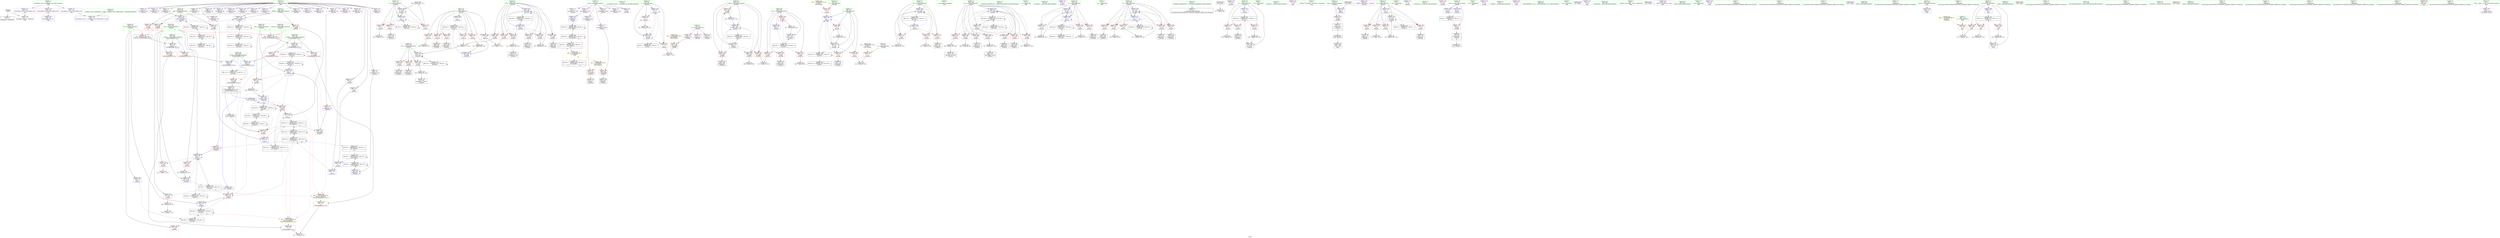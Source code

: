 digraph "SVFG" {
	label="SVFG";

	Node0x55d657dd3ac0 [shape=record,color=grey,label="{NodeID: 0\nNullPtr}"];
	Node0x55d657dd3ac0 -> Node0x55d657dfad70[style=solid];
	Node0x55d657dd3ac0 -> Node0x55d657e069d0[style=solid];
	Node0x55d657e2eb20 [shape=record,color=black,label="{NodeID: 443\nMR_38V_2 = PHI(MR_38V_3, MR_38V_1, )\npts\{192 \}\n}"];
	Node0x55d657e2eb20 -> Node0x55d657e05e40[style=dashed];
	Node0x55d657e2eb20 -> Node0x55d657e29810[style=dashed];
	Node0x55d657e2eb20 -> Node0x55d657e2eb20[style=dashed];
	Node0x55d657e0cff0 [shape=record,color=grey,label="{NodeID: 360\n249 = Binary(248, 144, )\n}"];
	Node0x55d657e0cff0 -> Node0x55d657e077d0[style=solid];
	Node0x55d657e08330 [shape=record,color=blue,label="{NodeID: 277\n197\<--363\nref.tmp\<--add77\n_Z5solvev\n|{|<s2>7}}"];
	Node0x55d657e08330 -> Node0x55d657dfddc0[style=dashed];
	Node0x55d657e08330 -> Node0x55d657e34020[style=dashed];
	Node0x55d657e08330:s2 -> Node0x55d657e39ec0[style=dashed,color=red];
	Node0x55d657dfc080 [shape=record,color=red,label="{NodeID: 194\n300\<--185\n\<--b32\n_Z5solvev\n}"];
	Node0x55d657dfc080 -> Node0x55d657dfba00[style=solid];
	Node0x55d657df9270 [shape=record,color=purple,label="{NodeID: 111\n135\<--8\narrayidx12\<--used\n_Z4readv\n}"];
	Node0x55d657df7420 [shape=record,color=green,label="{NodeID: 28\n38\<--39\n__cxx_global_var_init\<--__cxx_global_var_init_field_insensitive\n}"];
	Node0x55d657e02450 [shape=record,color=grey,label="{NodeID: 388\n122 = cmp(117, 121, )\n}"];
	Node0x55d657dfd740 [shape=record,color=red,label="{NodeID: 222\n441\<--203\n\<--cur96\n_Z5solvev\n}"];
	Node0x55d657dfd740 -> Node0x55d657e0e070[style=solid];
	Node0x55d657dff1f0 [shape=record,color=purple,label="{NodeID: 139\n407\<--13\narrayidx104\<--dp\n_Z5solvev\n}"];
	Node0x55d657df9ce0 [shape=record,color=green,label="{NodeID: 56\n193\<--194\nndp\<--ndp_field_insensitive\n_Z5solvev\n}"];
	Node0x55d657df9ce0 -> Node0x55d657dfcd80[style=solid];
	Node0x55d657df9ce0 -> Node0x55d657dfce50[style=solid];
	Node0x55d657df9ce0 -> Node0x55d657e080c0[style=solid];
	Node0x55d657e39ec0 [shape=record,color=yellow,style=double,label="{NodeID: 499\n65V_1 = ENCHI(MR_65V_0)\npts\{192 198 206 \}\nFun[_ZSt3minIiERKT_S2_S2_]}"];
	Node0x55d657e39ec0 -> Node0x55d657e06320[style=dashed];
	Node0x55d657e06d40 [shape=record,color=blue,label="{NodeID: 250\n83\<--110\ni\<--\n_Z4readv\n}"];
	Node0x55d657e06d40 -> Node0x55d657e00530[style=dashed];
	Node0x55d657e06d40 -> Node0x55d657e00600[style=dashed];
	Node0x55d657e06d40 -> Node0x55d657e06d40[style=dashed];
	Node0x55d657e06d40 -> Node0x55d657e07080[style=dashed];
	Node0x55d657e06d40 -> Node0x55d657e21b10[style=dashed];
	Node0x55d657e00940 [shape=record,color=red,label="{NodeID: 167\n136\<--89\n\<--j\n_Z4readv\n}"];
	Node0x55d657e00940 -> Node0x55d657dfb2b0[style=solid];
	Node0x55d657dfb520 [shape=record,color=black,label="{NodeID: 84\n232\<--231\nidxprom10\<--\n_Z5solvev\n}"];
	Node0x55d657ded630 [shape=record,color=green,label="{NodeID: 1\n7\<--1\n__dso_handle\<--dummyObj\nGlob }"];
	Node0x55d657e2f020 [shape=record,color=black,label="{NodeID: 444\nMR_40V_2 = PHI(MR_40V_3, MR_40V_1, )\npts\{194 \}\n}"];
	Node0x55d657e2f020 -> Node0x55d657e29d10[style=dashed];
	Node0x55d657e2f020 -> Node0x55d657e2f020[style=dashed];
	Node0x55d657e0d170 [shape=record,color=grey,label="{NodeID: 361\n350 = Binary(144, 349, )\n}"];
	Node0x55d657e0d170 -> Node0x55d657df8b20[style=solid];
	Node0x55d657e08400 [shape=record,color=blue,label="{NodeID: 278\n367\<--366\n\<--\n_Z5solvev\n}"];
	Node0x55d657e08400 -> Node0x55d657e20c10[style=dashed];
	Node0x55d657dfc150 [shape=record,color=red,label="{NodeID: 195\n324\<--185\n\<--b32\n_Z5solvev\n}"];
	Node0x55d657dfc150 -> Node0x55d657df8710[style=solid];
	Node0x55d657df9340 [shape=record,color=purple,label="{NodeID: 112\n138\<--8\narrayidx14\<--used\n_Z4readv\n}"];
	Node0x55d657df9340 -> Node0x55d657e06ee0[style=solid];
	Node0x55d657df7520 [shape=record,color=green,label="{NodeID: 29\n42\<--43\n_ZNSt8ios_base4InitC1Ev\<--_ZNSt8ios_base4InitC1Ev_field_insensitive\n}"];
	Node0x55d657e025d0 [shape=record,color=grey,label="{NodeID: 389\n131 = cmp(129, 130, )\n}"];
	Node0x55d657dfd810 [shape=record,color=red,label="{NodeID: 223\n411\<--205\n\<--cres\n_Z5solvev\n}"];
	Node0x55d657dfd810 -> Node0x55d657e0eaf0[style=solid];
	Node0x55d657dff2c0 [shape=record,color=purple,label="{NodeID: 140\n408\<--13\narrayidx105\<--dp\n_Z5solvev\n}"];
	Node0x55d657dff2c0 -> Node0x55d657e05db0[style=solid];
	Node0x55d657df9db0 [shape=record,color=green,label="{NodeID: 57\n195\<--196\nndp66\<--ndp66_field_insensitive\n_Z5solvev\n}"];
	Node0x55d657df9db0 -> Node0x55d657dfcf20[style=solid];
	Node0x55d657df9db0 -> Node0x55d657dfcff0[style=solid];
	Node0x55d657df9db0 -> Node0x55d657e08260[style=solid];
	Node0x55d657e06e10 [shape=record,color=blue,label="{NodeID: 251\n89\<--126\nj\<--\n_Z4readv\n}"];
	Node0x55d657e06e10 -> Node0x55d657e00870[style=dashed];
	Node0x55d657e06e10 -> Node0x55d657e00940[style=dashed];
	Node0x55d657e06e10 -> Node0x55d657e00a10[style=dashed];
	Node0x55d657e06e10 -> Node0x55d657e06e10[style=dashed];
	Node0x55d657e06e10 -> Node0x55d657e06fb0[style=dashed];
	Node0x55d657e06e10 -> Node0x55d657e23410[style=dashed];
	Node0x55d657e00a10 [shape=record,color=red,label="{NodeID: 168\n142\<--89\n\<--j\n_Z4readv\n}"];
	Node0x55d657e00a10 -> Node0x55d657e0d770[style=solid];
	Node0x55d657dfb5f0 [shape=record,color=black,label="{NodeID: 85\n235\<--234\nidxprom12\<--\n_Z5solvev\n}"];
	Node0x55d657dda790 [shape=record,color=green,label="{NodeID: 2\n11\<--1\n.str\<--dummyObj\nGlob }"];
	Node0x55d657e2f520 [shape=record,color=black,label="{NodeID: 445\nMR_42V_2 = PHI(MR_42V_3, MR_42V_1, )\npts\{196 \}\n}"];
	Node0x55d657e2f520 -> Node0x55d657e2a210[style=dashed];
	Node0x55d657e2f520 -> Node0x55d657e2f520[style=dashed];
	Node0x55d657e0d2f0 [shape=record,color=grey,label="{NodeID: 362\n254 = Binary(253, 144, )\n}"];
	Node0x55d657e0d2f0 -> Node0x55d657e078a0[style=solid];
	Node0x55d657e084d0 [shape=record,color=blue,label="{NodeID: 279\n189\<--372\ncur\<--inc81\n_Z5solvev\n}"];
	Node0x55d657e084d0 -> Node0x55d657dfc700[style=dashed];
	Node0x55d657e084d0 -> Node0x55d657dfc7d0[style=dashed];
	Node0x55d657e084d0 -> Node0x55d657dfc8a0[style=dashed];
	Node0x55d657e084d0 -> Node0x55d657dfc970[style=dashed];
	Node0x55d657e084d0 -> Node0x55d657dfca40[style=dashed];
	Node0x55d657e084d0 -> Node0x55d657dfcb10[style=dashed];
	Node0x55d657e084d0 -> Node0x55d657dfcbe0[style=dashed];
	Node0x55d657e084d0 -> Node0x55d657e084d0[style=dashed];
	Node0x55d657e084d0 -> Node0x55d657e29310[style=dashed];
	Node0x55d657dfc220 [shape=record,color=red,label="{NodeID: 196\n353\<--185\n\<--b32\n_Z5solvev\n}"];
	Node0x55d657dfc220 -> Node0x55d657e0ce70[style=solid];
	Node0x55d657df9410 [shape=record,color=purple,label="{NodeID: 113\n307\<--8\narrayidx48\<--used\n_Z5solvev\n}"];
	Node0x55d657df7620 [shape=record,color=green,label="{NodeID: 30\n48\<--49\n__cxa_atexit\<--__cxa_atexit_field_insensitive\n}"];
	Node0x55d657e02750 [shape=record,color=grey,label="{NodeID: 390\n425 = cmp(424, 110, )\n}"];
	Node0x55d657dfd8e0 [shape=record,color=red,label="{NodeID: 224\n419\<--205\n\<--cres\n_Z5solvev\n}"];
	Node0x55d657dfd8e0 -> Node0x55d657e0dd70[style=solid];
	Node0x55d657dff390 [shape=record,color=purple,label="{NodeID: 141\n428\<--17\n\<--.str.1\n_Z5solvev\n}"];
	Node0x55d657df9e80 [shape=record,color=green,label="{NodeID: 58\n197\<--198\nref.tmp\<--ref.tmp_field_insensitive\n_Z5solvev\n|{|<s1>7}}"];
	Node0x55d657df9e80 -> Node0x55d657e08330[style=solid];
	Node0x55d657df9e80:s1 -> Node0x55d657e5a420[style=solid,color=red];
	Node0x55d657e06ee0 [shape=record,color=blue,label="{NodeID: 252\n138\<--140\narrayidx14\<--\n_Z4readv\n}"];
	Node0x55d657e06ee0 -> Node0x55d657e36820[style=dashed];
	Node0x55d657e00ae0 [shape=record,color=red,label="{NodeID: 169\n121\<--120\n\<--arrayidx4\n_Z4readv\n}"];
	Node0x55d657e00ae0 -> Node0x55d657e02450[style=solid];
	Node0x55d657dfb6c0 [shape=record,color=black,label="{NodeID: 86\n238\<--237\nidxprom14\<--\n_Z5solvev\n}"];
	Node0x55d657dcebd0 [shape=record,color=green,label="{NodeID: 3\n17\<--1\n.str.1\<--dummyObj\nGlob }"];
	Node0x55d657e2fa20 [shape=record,color=black,label="{NodeID: 446\nMR_44V_2 = PHI(MR_44V_3, MR_44V_1, )\npts\{198 \}\n}"];
	Node0x55d657e2fa20 -> Node0x55d657e05e40[style=dashed];
	Node0x55d657e2fa20 -> Node0x55d657e2a710[style=dashed];
	Node0x55d657e2fa20 -> Node0x55d657e2fa20[style=dashed];
	Node0x55d657e0d470 [shape=record,color=grey,label="{NodeID: 363\n244 = Binary(243, 144, )\n}"];
	Node0x55d657e0d470 -> Node0x55d657e07700[style=solid];
	Node0x55d657e085a0 [shape=record,color=blue,label="{NodeID: 280\n187\<--377\nst\<--inc84\n_Z5solvev\n}"];
	Node0x55d657e085a0 -> Node0x55d657dfc2f0[style=dashed];
	Node0x55d657e085a0 -> Node0x55d657dfc3c0[style=dashed];
	Node0x55d657e085a0 -> Node0x55d657dfc490[style=dashed];
	Node0x55d657e085a0 -> Node0x55d657dfc560[style=dashed];
	Node0x55d657e085a0 -> Node0x55d657dfc630[style=dashed];
	Node0x55d657e085a0 -> Node0x55d657e07e50[style=dashed];
	Node0x55d657e085a0 -> Node0x55d657e085a0[style=dashed];
	Node0x55d657e085a0 -> Node0x55d657e1ebf0[style=dashed];
	Node0x55d657dfc2f0 [shape=record,color=red,label="{NodeID: 197\n283\<--187\n\<--st\n_Z5solvev\n}"];
	Node0x55d657dfc2f0 -> Node0x55d657e0e4f0[style=solid];
	Node0x55d657df94e0 [shape=record,color=purple,label="{NodeID: 114\n310\<--8\narrayidx50\<--used\n_Z5solvev\n}"];
	Node0x55d657df94e0 -> Node0x55d657dfdb50[style=solid];
	Node0x55d657df7720 [shape=record,color=green,label="{NodeID: 31\n47\<--53\n_ZNSt8ios_base4InitD1Ev\<--_ZNSt8ios_base4InitD1Ev_field_insensitive\n}"];
	Node0x55d657df7720 -> Node0x55d657dfae70[style=solid];
	Node0x55d657e028d0 [shape=record,color=grey,label="{NodeID: 391\n97 = cmp(94, 98, )\n}"];
	Node0x55d657dfd9b0 [shape=record,color=red,label="{NodeID: 225\n423\<--205\n\<--cres\n_Z5solvev\n}"];
	Node0x55d657dfd9b0 -> Node0x55d657e0def0[style=solid];
	Node0x55d657dff460 [shape=record,color=purple,label="{NodeID: 142\n429\<--19\n\<--.str.2\n_Z5solvev\n}"];
	Node0x55d657df9f50 [shape=record,color=green,label="{NodeID: 59\n199\<--200\nres\<--res_field_insensitive\n_Z5solvev\n|{|<s3>9}}"];
	Node0x55d657df9f50 -> Node0x55d657dfd0c0[style=solid];
	Node0x55d657df9f50 -> Node0x55d657e08810[style=solid];
	Node0x55d657df9f50 -> Node0x55d657e08c20[style=solid];
	Node0x55d657df9f50:s3 -> Node0x55d657e5a0b0[style=solid,color=red];
	Node0x55d657e06fb0 [shape=record,color=blue,label="{NodeID: 253\n89\<--143\nj\<--inc\n_Z4readv\n}"];
	Node0x55d657e06fb0 -> Node0x55d657e00870[style=dashed];
	Node0x55d657e06fb0 -> Node0x55d657e00940[style=dashed];
	Node0x55d657e06fb0 -> Node0x55d657e00a10[style=dashed];
	Node0x55d657e06fb0 -> Node0x55d657e06e10[style=dashed];
	Node0x55d657e06fb0 -> Node0x55d657e06fb0[style=dashed];
	Node0x55d657e06fb0 -> Node0x55d657e23410[style=dashed];
	Node0x55d657e00bb0 [shape=record,color=red,label="{NodeID: 170\n209\<--173\n\<--it\n_Z5solvev\n}"];
	Node0x55d657e00bb0 -> Node0x55d657e01e50[style=solid];
	Node0x55d657dfb790 [shape=record,color=black,label="{NodeID: 87\n292\<--291\nidxprom39\<--\n_Z5solvev\n}"];
	Node0x55d657dcec60 [shape=record,color=green,label="{NodeID: 4\n19\<--1\n.str.2\<--dummyObj\nGlob }"];
	Node0x55d657e2ff20 [shape=record,color=black,label="{NodeID: 447\nMR_55V_9 = PHI(MR_55V_10, MR_55V_8, )\npts\{160000 \}\n|{|<s4>9|<s5>18}}"];
	Node0x55d657e2ff20 -> Node0x55d657e05db0[style=dashed];
	Node0x55d657e2ff20 -> Node0x55d657e05e40[style=dashed];
	Node0x55d657e2ff20 -> Node0x55d657e2ac10[style=dashed];
	Node0x55d657e2ff20 -> Node0x55d657e2ff20[style=dashed];
	Node0x55d657e2ff20:s4 -> Node0x55d657e39db0[style=dashed,color=red];
	Node0x55d657e2ff20:s5 -> Node0x55d657e33120[style=dashed,color=blue];
	Node0x55d657e0d5f0 [shape=record,color=grey,label="{NodeID: 364\n149 = Binary(148, 144, )\n}"];
	Node0x55d657e0d5f0 -> Node0x55d657e07080[style=solid];
	Node0x55d657e08670 [shape=record,color=blue,label="{NodeID: 281\n183\<--382\na28\<--inc87\n_Z5solvev\n}"];
	Node0x55d657e08670 -> Node0x55d657e01a50[style=dashed];
	Node0x55d657e08670 -> Node0x55d657e01b20[style=dashed];
	Node0x55d657e08670 -> Node0x55d657e01bf0[style=dashed];
	Node0x55d657e08670 -> Node0x55d657e01cc0[style=dashed];
	Node0x55d657e08670 -> Node0x55d657dfbee0[style=dashed];
	Node0x55d657e08670 -> Node0x55d657dfbfb0[style=dashed];
	Node0x55d657e08670 -> Node0x55d657e08670[style=dashed];
	Node0x55d657e08670 -> Node0x55d657e1ea10[style=dashed];
	Node0x55d657dfc3c0 [shape=record,color=red,label="{NodeID: 198\n291\<--187\n\<--st\n_Z5solvev\n}"];
	Node0x55d657dfc3c0 -> Node0x55d657dfb790[style=solid];
	Node0x55d657df95b0 [shape=record,color=purple,label="{NodeID: 115\n339\<--8\narrayidx61\<--used\n_Z5solvev\n}"];
	Node0x55d657df7820 [shape=record,color=green,label="{NodeID: 32\n60\<--61\n_Z5rdtscv\<--_Z5rdtscv_field_insensitive\n}"];
	Node0x55d657e3e070 [shape=record,color=yellow,style=double,label="{NodeID: 558\n16V_3 = CSCHI(MR_16V_2)\npts\{100000 \}\nCS[]|{|<s1>18}}"];
	Node0x55d657e3e070 -> Node0x55d657e32c20[style=dashed];
	Node0x55d657e3e070:s1 -> Node0x55d657e39540[style=dashed,color=red];
	Node0x55d657e02a50 [shape=record,color=grey,label="{NodeID: 392\n289 = cmp(288, 98, )\n}"];
	Node0x55d657dfda80 [shape=record,color=red,label="{NodeID: 226\n303\<--302\n\<--arrayidx46\n_Z5solvev\n}"];
	Node0x55d657dfda80 -> Node0x55d657e07ff0[style=solid];
	Node0x55d657dff530 [shape=record,color=purple,label="{NodeID: 143\n517\<--19\n\<--.str.2\nmain\n}"];
	Node0x55d657dfa020 [shape=record,color=green,label="{NodeID: 60\n201\<--202\nst92\<--st92_field_insensitive\n_Z5solvev\n}"];
	Node0x55d657dfa020 -> Node0x55d657dfd190[style=solid];
	Node0x55d657dfa020 -> Node0x55d657dfd260[style=solid];
	Node0x55d657dfa020 -> Node0x55d657dfd330[style=solid];
	Node0x55d657dfa020 -> Node0x55d657dfd400[style=solid];
	Node0x55d657dfa020 -> Node0x55d657e088e0[style=solid];
	Node0x55d657dfa020 -> Node0x55d657e08dc0[style=solid];
	Node0x55d657e07080 [shape=record,color=blue,label="{NodeID: 254\n83\<--149\ni\<--inc16\n_Z4readv\n}"];
	Node0x55d657e07080 -> Node0x55d657e00530[style=dashed];
	Node0x55d657e07080 -> Node0x55d657e00600[style=dashed];
	Node0x55d657e07080 -> Node0x55d657e06d40[style=dashed];
	Node0x55d657e07080 -> Node0x55d657e07080[style=dashed];
	Node0x55d657e07080 -> Node0x55d657e21b10[style=dashed];
	Node0x55d657e00c80 [shape=record,color=red,label="{NodeID: 171\n228\<--173\n\<--it\n_Z5solvev\n}"];
	Node0x55d657e00c80 -> Node0x55d657dfb450[style=solid];
	Node0x55d657dfb860 [shape=record,color=black,label="{NodeID: 88\n295\<--294\nidxprom41\<--\n_Z5solvev\n}"];
	Node0x55d657dcecf0 [shape=record,color=green,label="{NodeID: 5\n21\<--1\n__PRETTY_FUNCTION__._Z5solvev\<--dummyObj\nGlob }"];
	Node0x55d657e0d770 [shape=record,color=grey,label="{NodeID: 365\n143 = Binary(142, 144, )\n}"];
	Node0x55d657e0d770 -> Node0x55d657e06fb0[style=solid];
	Node0x55d657e08740 [shape=record,color=blue,label="{NodeID: 282\n181\<--387\ns\<--inc90\n_Z5solvev\n}"];
	Node0x55d657e08740 -> Node0x55d657e1e510[style=dashed];
	Node0x55d657dfc490 [shape=record,color=red,label="{NodeID: 199\n314\<--187\n\<--st\n_Z5solvev\n}"];
	Node0x55d657dfc490 -> Node0x55d657dfbd40[style=solid];
	Node0x55d657dfdf40 [shape=record,color=purple,label="{NodeID: 116\n342\<--8\narrayidx63\<--used\n_Z5solvev\n}"];
	Node0x55d657dfdf40 -> Node0x55d657dfdcf0[style=solid];
	Node0x55d657df7920 [shape=record,color=green,label="{NodeID: 33\n63\<--64\ntmp\<--tmp_field_insensitive\n_Z5rdtscv\n}"];
	Node0x55d657df7920 -> Node0x55d657e00050[style=solid];
	Node0x55d657df7920 -> Node0x55d657e06ad0[style=solid];
	Node0x55d657dfdb50 [shape=record,color=red,label="{NodeID: 227\n311\<--310\n\<--arrayidx50\n_Z5solvev\n}"];
	Node0x55d657dfdb50 -> Node0x55d657dfbc70[style=solid];
	Node0x55d657dff600 [shape=record,color=purple,label="{NodeID: 144\n430\<--21\n\<--__PRETTY_FUNCTION__._Z5solvev\n_Z5solvev\n}"];
	Node0x55d657dfa0f0 [shape=record,color=green,label="{NodeID: 61\n203\<--204\ncur96\<--cur96_field_insensitive\n_Z5solvev\n}"];
	Node0x55d657dfa0f0 -> Node0x55d657dfd4d0[style=solid];
	Node0x55d657dfa0f0 -> Node0x55d657dfd5a0[style=solid];
	Node0x55d657dfa0f0 -> Node0x55d657dfd670[style=solid];
	Node0x55d657dfa0f0 -> Node0x55d657dfd740[style=solid];
	Node0x55d657dfa0f0 -> Node0x55d657e089b0[style=solid];
	Node0x55d657dfa0f0 -> Node0x55d657e08cf0[style=solid];
	Node0x55d657e07150 [shape=record,color=blue,label="{NodeID: 255\n81\<--154\nit\<--inc19\n_Z4readv\n}"];
	Node0x55d657e07150 -> Node0x55d657e001f0[style=dashed];
	Node0x55d657e07150 -> Node0x55d657e002c0[style=dashed];
	Node0x55d657e07150 -> Node0x55d657e00390[style=dashed];
	Node0x55d657e07150 -> Node0x55d657e00460[style=dashed];
	Node0x55d657e07150 -> Node0x55d657e07150[style=dashed];
	Node0x55d657e07150 -> Node0x55d657e21610[style=dashed];
	Node0x55d657e00d50 [shape=record,color=red,label="{NodeID: 172\n258\<--173\n\<--it\n_Z5solvev\n}"];
	Node0x55d657e00d50 -> Node0x55d657e0c9f0[style=solid];
	Node0x55d657dfb930 [shape=record,color=black,label="{NodeID: 89\n298\<--297\nidxprom43\<--\n_Z5solvev\n}"];
	Node0x55d657dced80 [shape=record,color=green,label="{NodeID: 6\n23\<--1\n.str.3\<--dummyObj\nGlob }"];
	Node0x55d657e0d8f0 [shape=record,color=grey,label="{NodeID: 366\n387 = Binary(386, 144, )\n}"];
	Node0x55d657e0d8f0 -> Node0x55d657e08740[style=solid];
	Node0x55d657e08810 [shape=record,color=blue,label="{NodeID: 283\n199\<--241\nres\<--\n_Z5solvev\n}"];
	Node0x55d657e08810 -> Node0x55d657e23e10[style=dashed];
	Node0x55d657dfc560 [shape=record,color=red,label="{NodeID: 200\n346\<--187\n\<--st\n_Z5solvev\n}"];
	Node0x55d657dfc560 -> Node0x55d657df8a50[style=solid];
	Node0x55d657dfe010 [shape=record,color=purple,label="{NodeID: 117\n93\<--11\n\<--.str\n_Z4readv\n}"];
	Node0x55d657df79f0 [shape=record,color=green,label="{NodeID: 34\n70\<--71\n_Z7precalcv\<--_Z7precalcv_field_insensitive\n}"];
	Node0x55d657e59290 [shape=record,color=black,label="{NodeID: 560\n65 = PHI()\n}"];
	Node0x55d657e59290 -> Node0x55d657e06ad0[style=solid];
	Node0x55d657dfdc20 [shape=record,color=red,label="{NodeID: 228\n332\<--329\n\<--call\n_Z5solvev\n}"];
	Node0x55d657dfdc20 -> Node0x55d657e08190[style=solid];
	Node0x55d657dff6d0 [shape=record,color=purple,label="{NodeID: 145\n451\<--23\n\<--.str.3\n_Z5solvev\n}"];
	Node0x55d657dfa1c0 [shape=record,color=green,label="{NodeID: 62\n205\<--206\ncres\<--cres_field_insensitive\n_Z5solvev\n|{|<s5>9}}"];
	Node0x55d657dfa1c0 -> Node0x55d657dfd810[style=solid];
	Node0x55d657dfa1c0 -> Node0x55d657dfd8e0[style=solid];
	Node0x55d657dfa1c0 -> Node0x55d657dfd9b0[style=solid];
	Node0x55d657dfa1c0 -> Node0x55d657e08a80[style=solid];
	Node0x55d657dfa1c0 -> Node0x55d657e08b50[style=solid];
	Node0x55d657dfa1c0:s5 -> Node0x55d657e5a420[style=solid,color=red];
	Node0x55d657e3a430 [shape=record,color=yellow,style=double,label="{NodeID: 505\n10V_1 = ENCHI(MR_10V_0)\npts\{86 \}\nFun[_Z4readv]}"];
	Node0x55d657e3a430 -> Node0x55d657e006d0[style=dashed];
	Node0x55d657e07220 [shape=record,color=blue,label="{NodeID: 256\n77\<--158\nretval\<--\n_Z4readv\n}"];
	Node0x55d657e07220 -> Node0x55d657e21110[style=dashed];
	Node0x55d657e00e20 [shape=record,color=red,label="{NodeID: 173\n214\<--175\n\<--it2\n_Z5solvev\n}"];
	Node0x55d657e00e20 -> Node0x55d657e01fd0[style=solid];
	Node0x55d657dfba00 [shape=record,color=black,label="{NodeID: 90\n301\<--300\nidxprom45\<--\n_Z5solvev\n}"];
	Node0x55d657dcee10 [shape=record,color=green,label="{NodeID: 7\n25\<--1\n.str.4\<--dummyObj\nGlob }"];
	Node0x55d657e30e20 [shape=record,color=black,label="{NodeID: 450\nMR_55V_4 = PHI(MR_55V_5, MR_55V_3, )\npts\{160000 \}\n}"];
	Node0x55d657e30e20 -> Node0x55d657e07630[style=dashed];
	Node0x55d657e30e20 -> Node0x55d657e30e20[style=dashed];
	Node0x55d657e30e20 -> Node0x55d657e35e20[style=dashed];
	Node0x55d657e0da70 [shape=record,color=grey,label="{NodeID: 367\n154 = Binary(153, 144, )\n}"];
	Node0x55d657e0da70 -> Node0x55d657e07150[style=solid];
	Node0x55d657e088e0 [shape=record,color=blue,label="{NodeID: 284\n201\<--110\nst92\<--\n_Z5solvev\n}"];
	Node0x55d657e088e0 -> Node0x55d657e24310[style=dashed];
	Node0x55d657dfc630 [shape=record,color=red,label="{NodeID: 201\n376\<--187\n\<--st\n_Z5solvev\n}"];
	Node0x55d657dfc630 -> Node0x55d657e0c3f0[style=solid];
	Node0x55d657dfe0e0 [shape=record,color=purple,label="{NodeID: 118\n124\<--11\n\<--.str\n_Z4readv\n}"];
	Node0x55d657df7af0 [shape=record,color=green,label="{NodeID: 35\n74\<--75\n_Z4readv\<--_Z4readv_field_insensitive\n}"];
	Node0x55d657e593f0 [shape=record,color=black,label="{NodeID: 561\n94 = PHI()\n}"];
	Node0x55d657e593f0 -> Node0x55d657e028d0[style=solid];
	Node0x55d657dfdcf0 [shape=record,color=red,label="{NodeID: 229\n343\<--342\n\<--arrayidx63\n_Z5solvev\n}"];
	Node0x55d657dfdcf0 -> Node0x55d657df8980[style=solid];
	Node0x55d657dff7a0 [shape=record,color=purple,label="{NodeID: 146\n505\<--25\n\<--.str.4\nmain\n}"];
	Node0x55d657dfa290 [shape=record,color=green,label="{NodeID: 63\n330\<--331\n_ZSt3minIiERKT_S2_S2_\<--_ZSt3minIiERKT_S2_S2__field_insensitive\n}"];
	Node0x55d657e3a510 [shape=record,color=yellow,style=double,label="{NodeID: 506\n12V_1 = ENCHI(MR_12V_0)\npts\{88 \}\nFun[_Z4readv]}"];
	Node0x55d657e3a510 -> Node0x55d657e007a0[style=dashed];
	Node0x55d657e072f0 [shape=record,color=blue,label="{NodeID: 257\n173\<--110\nit\<--\n_Z5solvev\n}"];
	Node0x55d657e072f0 -> Node0x55d657e34a20[style=dashed];
	Node0x55d657e00ef0 [shape=record,color=red,label="{NodeID: 174\n231\<--175\n\<--it2\n_Z5solvev\n}"];
	Node0x55d657e00ef0 -> Node0x55d657dfb520[style=solid];
	Node0x55d657dfbad0 [shape=record,color=black,label="{NodeID: 91\n306\<--305\nidxprom47\<--\n_Z5solvev\n}"];
	Node0x55d657dceea0 [shape=record,color=green,label="{NodeID: 8\n27\<--1\n.str.5\<--dummyObj\nGlob }"];
	Node0x55d657e0dbf0 [shape=record,color=grey,label="{NodeID: 368\n382 = Binary(381, 144, )\n}"];
	Node0x55d657e0dbf0 -> Node0x55d657e08670[style=solid];
	Node0x55d657e089b0 [shape=record,color=blue,label="{NodeID: 285\n203\<--110\ncur96\<--\n_Z5solvev\n}"];
	Node0x55d657e089b0 -> Node0x55d657dfd4d0[style=dashed];
	Node0x55d657e089b0 -> Node0x55d657dfd5a0[style=dashed];
	Node0x55d657e089b0 -> Node0x55d657dfd670[style=dashed];
	Node0x55d657e089b0 -> Node0x55d657dfd740[style=dashed];
	Node0x55d657e089b0 -> Node0x55d657e08cf0[style=dashed];
	Node0x55d657e089b0 -> Node0x55d657e24810[style=dashed];
	Node0x55d657dfc700 [shape=record,color=red,label="{NodeID: 202\n288\<--189\n\<--cur\n_Z5solvev\n}"];
	Node0x55d657dfc700 -> Node0x55d657e02a50[style=solid];
	Node0x55d657dfe1b0 [shape=record,color=purple,label="{NodeID: 119\n230\<--13\narrayidx\<--dp\n_Z5solvev\n}"];
	Node0x55d657df7bf0 [shape=record,color=green,label="{NodeID: 36\n77\<--78\nretval\<--retval_field_insensitive\n_Z4readv\n}"];
	Node0x55d657df7bf0 -> Node0x55d657e00120[style=solid];
	Node0x55d657df7bf0 -> Node0x55d657e06ba0[style=solid];
	Node0x55d657df7bf0 -> Node0x55d657e07220[style=solid];
	Node0x55d657e594f0 [shape=record,color=black,label="{NodeID: 562\n45 = PHI()\n}"];
	Node0x55d657dfddc0 [shape=record,color=red,label="{NodeID: 230\n366\<--365\n\<--call78\n_Z5solvev\n}"];
	Node0x55d657dfddc0 -> Node0x55d657e08400[style=solid];
	Node0x55d657dff870 [shape=record,color=purple,label="{NodeID: 147\n516\<--27\n\<--.str.5\nmain\n}"];
	Node0x55d657dfa390 [shape=record,color=green,label="{NodeID: 64\n433\<--434\n__assert_fail\<--__assert_fail_field_insensitive\n}"];
	Node0x55d657e073c0 [shape=record,color=blue,label="{NodeID: 258\n175\<--110\nit2\<--\n_Z5solvev\n}"];
	Node0x55d657e073c0 -> Node0x55d657e00e20[style=dashed];
	Node0x55d657e073c0 -> Node0x55d657e00ef0[style=dashed];
	Node0x55d657e073c0 -> Node0x55d657e00fc0[style=dashed];
	Node0x55d657e073c0 -> Node0x55d657e078a0[style=dashed];
	Node0x55d657e073c0 -> Node0x55d657e34f20[style=dashed];
	Node0x55d657e00fc0 [shape=record,color=red,label="{NodeID: 175\n253\<--175\n\<--it2\n_Z5solvev\n}"];
	Node0x55d657e00fc0 -> Node0x55d657e0d2f0[style=solid];
	Node0x55d657dfbba0 [shape=record,color=black,label="{NodeID: 92\n309\<--308\nidxprom49\<--\n_Z5solvev\n}"];
	Node0x55d657dcef30 [shape=record,color=green,label="{NodeID: 9\n29\<--1\n__PRETTY_FUNCTION__.main\<--dummyObj\nGlob }"];
	Node0x55d657e0dd70 [shape=record,color=grey,label="{NodeID: 369\n420 = Binary(419, 144, )\n}"];
	Node0x55d657e0dd70 -> Node0x55d657e08b50[style=solid];
	Node0x55d657e08a80 [shape=record,color=blue,label="{NodeID: 286\n205\<--409\ncres\<--\n_Z5solvev\n}"];
	Node0x55d657e08a80 -> Node0x55d657dfd810[style=dashed];
	Node0x55d657e08a80 -> Node0x55d657dfd8e0[style=dashed];
	Node0x55d657e08a80 -> Node0x55d657e08a80[style=dashed];
	Node0x55d657e08a80 -> Node0x55d657e08b50[style=dashed];
	Node0x55d657e08a80 -> Node0x55d657e24d10[style=dashed];
	Node0x55d657e08a80 -> Node0x55d657e2c510[style=dashed];
	Node0x55d657dfc7d0 [shape=record,color=red,label="{NodeID: 203\n294\<--189\n\<--cur\n_Z5solvev\n}"];
	Node0x55d657dfc7d0 -> Node0x55d657dfb860[style=solid];
	Node0x55d657dfe280 [shape=record,color=purple,label="{NodeID: 120\n233\<--13\narrayidx11\<--dp\n_Z5solvev\n}"];
	Node0x55d657df7cc0 [shape=record,color=green,label="{NodeID: 37\n79\<--80\nn\<--n_field_insensitive\n_Z4readv\n}"];
	Node0x55d657df7cc0 -> Node0x55d657dffde0[style=solid];
	Node0x55d657df7cc0 -> Node0x55d657dffeb0[style=solid];
	Node0x55d657df7cc0 -> Node0x55d657dfff80[style=solid];
	Node0x55d657e595c0 [shape=record,color=black,label="{NodeID: 563\n125 = PHI()\n}"];
	Node0x55d657e05db0 [shape=record,color=red,label="{NodeID: 231\n409\<--408\n\<--arrayidx105\n_Z5solvev\n}"];
	Node0x55d657e05db0 -> Node0x55d657e08a80[style=solid];
	Node0x55d657dff940 [shape=record,color=purple,label="{NodeID: 148\n518\<--29\n\<--__PRETTY_FUNCTION__.main\nmain\n}"];
	Node0x55d657dfa490 [shape=record,color=green,label="{NodeID: 65\n453\<--454\nprintf\<--printf_field_insensitive\n}"];
	Node0x55d657e07490 [shape=record,color=blue,label="{NodeID: 259\n177\<--110\na\<--\n_Z5solvev\n}"];
	Node0x55d657e07490 -> Node0x55d657e01090[style=dashed];
	Node0x55d657e07490 -> Node0x55d657e01160[style=dashed];
	Node0x55d657e07490 -> Node0x55d657e01230[style=dashed];
	Node0x55d657e07490 -> Node0x55d657e07490[style=dashed];
	Node0x55d657e07490 -> Node0x55d657e077d0[style=dashed];
	Node0x55d657e07490 -> Node0x55d657e35420[style=dashed];
	Node0x55d657e01090 [shape=record,color=red,label="{NodeID: 176\n219\<--177\n\<--a\n_Z5solvev\n}"];
	Node0x55d657e01090 -> Node0x55d657e0f0f0[style=solid];
	Node0x55d657dfbc70 [shape=record,color=black,label="{NodeID: 93\n312\<--311\ntobool\<--\n_Z5solvev\n}"];
	Node0x55d657dcefc0 [shape=record,color=green,label="{NodeID: 10\n31\<--1\n.str.6\<--dummyObj\nGlob }"];
	Node0x55d657e0def0 [shape=record,color=grey,label="{NodeID: 370\n424 = Binary(423, 98, )\n}"];
	Node0x55d657e0def0 -> Node0x55d657e02750[style=solid];
	Node0x55d657e08b50 [shape=record,color=blue,label="{NodeID: 287\n205\<--420\ncres\<--inc111\n_Z5solvev\n}"];
	Node0x55d657e08b50 -> Node0x55d657e2c510[style=dashed];
	Node0x55d657dfc8a0 [shape=record,color=red,label="{NodeID: 204\n305\<--189\n\<--cur\n_Z5solvev\n}"];
	Node0x55d657dfc8a0 -> Node0x55d657dfbad0[style=solid];
	Node0x55d657dfe350 [shape=record,color=purple,label="{NodeID: 121\n236\<--13\narrayidx13\<--dp\n_Z5solvev\n}"];
	Node0x55d657df7d90 [shape=record,color=green,label="{NodeID: 38\n81\<--82\nit\<--it_field_insensitive\n_Z4readv\n}"];
	Node0x55d657df7d90 -> Node0x55d657e001f0[style=solid];
	Node0x55d657df7d90 -> Node0x55d657e002c0[style=solid];
	Node0x55d657df7d90 -> Node0x55d657e00390[style=solid];
	Node0x55d657df7d90 -> Node0x55d657e00460[style=solid];
	Node0x55d657df7d90 -> Node0x55d657e06c70[style=solid];
	Node0x55d657df7d90 -> Node0x55d657e07150[style=solid];
	Node0x55d657e59690 [shape=record,color=black,label="{NodeID: 564\n329 = PHI(456, )\n}"];
	Node0x55d657e59690 -> Node0x55d657dfdc20[style=solid];
	Node0x55d657e05e40 [shape=record,color=red,label="{NodeID: 232\n438\<--437\n\<--call114\n_Z5solvev\n}"];
	Node0x55d657e05e40 -> Node0x55d657e08c20[style=solid];
	Node0x55d657dffa10 [shape=record,color=purple,label="{NodeID: 149\n525\<--31\n\<--.str.6\nmain\n}"];
	Node0x55d657dfa590 [shape=record,color=green,label="{NodeID: 66\n459\<--460\nretval\<--retval_field_insensitive\n_ZSt3minIiERKT_S2_S2_\n}"];
	Node0x55d657dfa590 -> Node0x55d657e05f10[style=solid];
	Node0x55d657dfa590 -> Node0x55d657e09030[style=solid];
	Node0x55d657dfa590 -> Node0x55d657e09100[style=solid];
	Node0x55d657e3a7b0 [shape=record,color=yellow,style=double,label="{NodeID: 509\n18V_1 = ENCHI(MR_18V_0)\npts\{800000 \}\nFun[_Z4readv]}"];
	Node0x55d657e3a7b0 -> Node0x55d657e00ae0[style=dashed];
	Node0x55d657e07560 [shape=record,color=blue,label="{NodeID: 260\n179\<--110\nb\<--\n_Z5solvev\n}"];
	Node0x55d657e07560 -> Node0x55d657e01300[style=dashed];
	Node0x55d657e07560 -> Node0x55d657e013d0[style=dashed];
	Node0x55d657e07560 -> Node0x55d657e014a0[style=dashed];
	Node0x55d657e07560 -> Node0x55d657e07560[style=dashed];
	Node0x55d657e07560 -> Node0x55d657e07700[style=dashed];
	Node0x55d657e07560 -> Node0x55d657e2bb10[style=dashed];
	Node0x55d657e01160 [shape=record,color=red,label="{NodeID: 177\n234\<--177\n\<--a\n_Z5solvev\n}"];
	Node0x55d657e01160 -> Node0x55d657dfb5f0[style=solid];
	Node0x55d657dfbd40 [shape=record,color=black,label="{NodeID: 94\n315\<--314\nidxprom51\<--\n_Z5solvev\n}"];
	Node0x55d657dcf050 [shape=record,color=green,label="{NodeID: 11\n34\<--1\n\<--dummyObj\nCan only get source location for instruction, argument, global var or function.}"];
	Node0x55d657e32220 [shape=record,color=black,label="{NodeID: 454\nMR_40V_6 = PHI(MR_40V_7, MR_40V_5, )\npts\{194 \}\n}"];
	Node0x55d657e32220 -> Node0x55d657e080c0[style=dashed];
	Node0x55d657e32220 -> Node0x55d657e29d10[style=dashed];
	Node0x55d657e32220 -> Node0x55d657e32220[style=dashed];
	Node0x55d657e0e070 [shape=record,color=grey,label="{NodeID: 371\n442 = Binary(441, 144, )\n}"];
	Node0x55d657e0e070 -> Node0x55d657e08cf0[style=solid];
	Node0x55d657e08c20 [shape=record,color=blue,label="{NodeID: 288\n199\<--438\nres\<--\n_Z5solvev\n}"];
	Node0x55d657e08c20 -> Node0x55d657e36d20[style=dashed];
	Node0x55d657dfc970 [shape=record,color=red,label="{NodeID: 205\n317\<--189\n\<--cur\n_Z5solvev\n}"];
	Node0x55d657dfc970 -> Node0x55d657dfbe10[style=solid];
	Node0x55d657dfe420 [shape=record,color=purple,label="{NodeID: 122\n239\<--13\narrayidx15\<--dp\n_Z5solvev\n}"];
	Node0x55d657dfe420 -> Node0x55d657e07630[style=solid];
	Node0x55d657df7e60 [shape=record,color=green,label="{NodeID: 39\n83\<--84\ni\<--i_field_insensitive\n_Z4readv\n}"];
	Node0x55d657df7e60 -> Node0x55d657e00530[style=solid];
	Node0x55d657df7e60 -> Node0x55d657e00600[style=solid];
	Node0x55d657df7e60 -> Node0x55d657e06d40[style=solid];
	Node0x55d657df7e60 -> Node0x55d657e07080[style=solid];
	Node0x55d657e59880 [shape=record,color=black,label="{NodeID: 565\n365 = PHI(456, )\n}"];
	Node0x55d657e59880 -> Node0x55d657dfddc0[style=solid];
	Node0x55d657e05f10 [shape=record,color=red,label="{NodeID: 233\n479\<--459\n\<--retval\n_ZSt3minIiERKT_S2_S2_\n}"];
	Node0x55d657e05f10 -> Node0x55d657df8f30[style=solid];
	Node0x55d657dffae0 [shape=record,color=purple,label="{NodeID: 150\n540\<--33\nllvm.global_ctors_0\<--llvm.global_ctors\nGlob }"];
	Node0x55d657dffae0 -> Node0x55d657e06800[style=solid];
	Node0x55d657dfa660 [shape=record,color=green,label="{NodeID: 67\n461\<--462\n__a.addr\<--__a.addr_field_insensitive\n_ZSt3minIiERKT_S2_S2_\n}"];
	Node0x55d657dfa660 -> Node0x55d657e05fe0[style=solid];
	Node0x55d657dfa660 -> Node0x55d657e060b0[style=solid];
	Node0x55d657dfa660 -> Node0x55d657e08e90[style=solid];
	Node0x55d657e29310 [shape=record,color=black,label="{NodeID: 427\nMR_36V_4 = PHI(MR_36V_6, MR_36V_3, )\npts\{190 \}\n}"];
	Node0x55d657e29310 -> Node0x55d657e07f20[style=dashed];
	Node0x55d657e29310 -> Node0x55d657e29310[style=dashed];
	Node0x55d657e29310 -> Node0x55d657e2e650[style=dashed];
	Node0x55d657e07630 [shape=record,color=blue,label="{NodeID: 261\n239\<--241\narrayidx15\<--\n_Z5solvev\n}"];
	Node0x55d657e07630 -> Node0x55d657e07630[style=dashed];
	Node0x55d657e07630 -> Node0x55d657e30e20[style=dashed];
	Node0x55d657e01230 [shape=record,color=red,label="{NodeID: 178\n248\<--177\n\<--a\n_Z5solvev\n}"];
	Node0x55d657e01230 -> Node0x55d657e0cff0[style=solid];
	Node0x55d657dfbe10 [shape=record,color=black,label="{NodeID: 95\n318\<--317\nidxprom53\<--\n_Z5solvev\n}"];
	Node0x55d657dcf0e0 [shape=record,color=green,label="{NodeID: 12\n98\<--1\n\<--dummyObj\nCan only get source location for instruction, argument, global var or function.}"];
	Node0x55d657e32720 [shape=record,color=black,label="{NodeID: 455\nMR_55V_13 = PHI(MR_55V_16, MR_55V_12, )\npts\{160000 \}\n|{|<s3>7}}"];
	Node0x55d657e32720 -> Node0x55d657dfddc0[style=dashed];
	Node0x55d657e32720 -> Node0x55d657e08400[style=dashed];
	Node0x55d657e32720 -> Node0x55d657e20c10[style=dashed];
	Node0x55d657e32720:s3 -> Node0x55d657e39db0[style=dashed,color=red];
	Node0x55d657e0e1f0 [shape=record,color=grey,label="{NodeID: 372\n447 = Binary(446, 144, )\n}"];
	Node0x55d657e0e1f0 -> Node0x55d657e08dc0[style=solid];
	Node0x55d657e08cf0 [shape=record,color=blue,label="{NodeID: 289\n203\<--442\ncur96\<--inc116\n_Z5solvev\n}"];
	Node0x55d657e08cf0 -> Node0x55d657dfd4d0[style=dashed];
	Node0x55d657e08cf0 -> Node0x55d657dfd5a0[style=dashed];
	Node0x55d657e08cf0 -> Node0x55d657dfd670[style=dashed];
	Node0x55d657e08cf0 -> Node0x55d657dfd740[style=dashed];
	Node0x55d657e08cf0 -> Node0x55d657e08cf0[style=dashed];
	Node0x55d657e08cf0 -> Node0x55d657e24810[style=dashed];
	Node0x55d657dfca40 [shape=record,color=red,label="{NodeID: 206\n336\<--189\n\<--cur\n_Z5solvev\n}"];
	Node0x55d657dfca40 -> Node0x55d657e0cb70[style=solid];
	Node0x55d657dfe4f0 [shape=record,color=purple,label="{NodeID: 123\n262\<--13\n\<--dp\n_Z5solvev\n}"];
	Node0x55d657dfe4f0 -> Node0x55d657e07a40[style=solid];
	Node0x55d657df7f30 [shape=record,color=green,label="{NodeID: 40\n85\<--86\nl\<--l_field_insensitive\n_Z4readv\n}"];
	Node0x55d657df7f30 -> Node0x55d657e006d0[style=solid];
	Node0x55d657e59980 [shape=record,color=black,label="{NodeID: 566\n437 = PHI(456, )\n}"];
	Node0x55d657e59980 -> Node0x55d657e05e40[style=solid];
	Node0x55d657e20c10 [shape=record,color=black,label="{NodeID: 400\nMR_55V_12 = PHI(MR_55V_14, MR_55V_11, )\npts\{160000 \}\n|{|<s5>6}}"];
	Node0x55d657e20c10 -> Node0x55d657dfda80[style=dashed];
	Node0x55d657e20c10 -> Node0x55d657dfdc20[style=dashed];
	Node0x55d657e20c10 -> Node0x55d657e08190[style=dashed];
	Node0x55d657e20c10 -> Node0x55d657e2ac10[style=dashed];
	Node0x55d657e20c10 -> Node0x55d657e32720[style=dashed];
	Node0x55d657e20c10:s5 -> Node0x55d657e39db0[style=dashed,color=red];
	Node0x55d657e05fe0 [shape=record,color=red,label="{NodeID: 234\n469\<--461\n\<--__a.addr\n_ZSt3minIiERKT_S2_S2_\n}"];
	Node0x55d657e05fe0 -> Node0x55d657e063f0[style=solid];
	Node0x55d657dffbe0 [shape=record,color=purple,label="{NodeID: 151\n541\<--33\nllvm.global_ctors_1\<--llvm.global_ctors\nGlob }"];
	Node0x55d657dffbe0 -> Node0x55d657e068d0[style=solid];
	Node0x55d657dfa730 [shape=record,color=green,label="{NodeID: 68\n463\<--464\n__b.addr\<--__b.addr_field_insensitive\n_ZSt3minIiERKT_S2_S2_\n}"];
	Node0x55d657dfa730 -> Node0x55d657e06180[style=solid];
	Node0x55d657dfa730 -> Node0x55d657e06250[style=solid];
	Node0x55d657dfa730 -> Node0x55d657e08f60[style=solid];
	Node0x55d657e29810 [shape=record,color=black,label="{NodeID: 428\nMR_38V_4 = PHI(MR_38V_5, MR_38V_3, )\npts\{192 \}\n}"];
	Node0x55d657e29810 -> Node0x55d657e07ff0[style=dashed];
	Node0x55d657e29810 -> Node0x55d657e29810[style=dashed];
	Node0x55d657e29810 -> Node0x55d657e2eb20[style=dashed];
	Node0x55d657e07700 [shape=record,color=blue,label="{NodeID: 262\n179\<--244\nb\<--inc\n_Z5solvev\n}"];
	Node0x55d657e07700 -> Node0x55d657e01300[style=dashed];
	Node0x55d657e07700 -> Node0x55d657e013d0[style=dashed];
	Node0x55d657e07700 -> Node0x55d657e014a0[style=dashed];
	Node0x55d657e07700 -> Node0x55d657e07560[style=dashed];
	Node0x55d657e07700 -> Node0x55d657e07700[style=dashed];
	Node0x55d657e07700 -> Node0x55d657e2bb10[style=dashed];
	Node0x55d657e01300 [shape=record,color=red,label="{NodeID: 179\n225\<--179\n\<--b\n_Z5solvev\n}"];
	Node0x55d657e01300 -> Node0x55d657e0f270[style=solid];
	Node0x55d657df8640 [shape=record,color=black,label="{NodeID: 96\n322\<--321\nidxprom55\<--add\n_Z5solvev\n}"];
	Node0x55d657dcf170 [shape=record,color=green,label="{NodeID: 13\n101\<--1\n\<--dummyObj\nCan only get source location for instruction, argument, global var or function.}"];
	Node0x55d657e32c20 [shape=record,color=black,label="{NodeID: 456\nMR_16V_2 = PHI(MR_16V_3, MR_16V_1, )\npts\{100000 \}\n|{<s0>15|<s1>15}}"];
	Node0x55d657e32c20:s0 -> Node0x55d657e22510[style=dashed,color=red];
	Node0x55d657e32c20:s1 -> Node0x55d657e23910[style=dashed,color=red];
	Node0x55d657e0e370 [shape=record,color=grey,label="{NodeID: 373\n321 = Binary(320, 144, )\n}"];
	Node0x55d657e0e370 -> Node0x55d657df8640[style=solid];
	Node0x55d657e08dc0 [shape=record,color=blue,label="{NodeID: 290\n201\<--447\nst92\<--inc119\n_Z5solvev\n}"];
	Node0x55d657e08dc0 -> Node0x55d657e24310[style=dashed];
	Node0x55d657dfcb10 [shape=record,color=red,label="{NodeID: 207\n349\<--189\n\<--cur\n_Z5solvev\n}"];
	Node0x55d657dfcb10 -> Node0x55d657e0d170[style=solid];
	Node0x55d657dfe5c0 [shape=record,color=purple,label="{NodeID: 124\n264\<--13\n\<--dp\n_Z5solvev\n}"];
	Node0x55d657dfe5c0 -> Node0x55d657e07b10[style=solid];
	Node0x55d657df8000 [shape=record,color=green,label="{NodeID: 41\n87\<--88\nr\<--r_field_insensitive\n_Z4readv\n}"];
	Node0x55d657df8000 -> Node0x55d657e007a0[style=solid];
	Node0x55d657e59ac0 [shape=record,color=black,label="{NodeID: 567\n452 = PHI()\n}"];
	Node0x55d657e21110 [shape=record,color=black,label="{NodeID: 401\nMR_4V_3 = PHI(MR_4V_4, MR_4V_2, )\npts\{78 \}\n}"];
	Node0x55d657e21110 -> Node0x55d657e00120[style=dashed];
	Node0x55d657e060b0 [shape=record,color=red,label="{NodeID: 235\n476\<--461\n\<--__a.addr\n_ZSt3minIiERKT_S2_S2_\n}"];
	Node0x55d657e060b0 -> Node0x55d657e09100[style=solid];
	Node0x55d657dffce0 [shape=record,color=purple,label="{NodeID: 152\n542\<--33\nllvm.global_ctors_2\<--llvm.global_ctors\nGlob }"];
	Node0x55d657dffce0 -> Node0x55d657e069d0[style=solid];
	Node0x55d657dfa800 [shape=record,color=green,label="{NodeID: 69\n489\<--490\nmain\<--main_field_insensitive\n}"];
	Node0x55d657e29d10 [shape=record,color=black,label="{NodeID: 429\nMR_40V_4 = PHI(MR_40V_5, MR_40V_3, )\npts\{194 \}\n}"];
	Node0x55d657e29d10 -> Node0x55d657e080c0[style=dashed];
	Node0x55d657e29d10 -> Node0x55d657e29d10[style=dashed];
	Node0x55d657e29d10 -> Node0x55d657e2f020[style=dashed];
	Node0x55d657e29d10 -> Node0x55d657e32220[style=dashed];
	Node0x55d657e077d0 [shape=record,color=blue,label="{NodeID: 263\n177\<--249\na\<--inc17\n_Z5solvev\n}"];
	Node0x55d657e077d0 -> Node0x55d657e01090[style=dashed];
	Node0x55d657e077d0 -> Node0x55d657e01160[style=dashed];
	Node0x55d657e077d0 -> Node0x55d657e01230[style=dashed];
	Node0x55d657e077d0 -> Node0x55d657e07490[style=dashed];
	Node0x55d657e077d0 -> Node0x55d657e077d0[style=dashed];
	Node0x55d657e077d0 -> Node0x55d657e35420[style=dashed];
	Node0x55d657e013d0 [shape=record,color=red,label="{NodeID: 180\n237\<--179\n\<--b\n_Z5solvev\n}"];
	Node0x55d657e013d0 -> Node0x55d657dfb6c0[style=solid];
	Node0x55d657df8710 [shape=record,color=black,label="{NodeID: 97\n325\<--324\nidxprom57\<--\n_Z5solvev\n}"];
	Node0x55d657dcf240 [shape=record,color=green,label="{NodeID: 14\n105\<--1\n\<--dummyObj\nCan only get source location for instruction, argument, global var or function.}"];
	Node0x55d657e33120 [shape=record,color=black,label="{NodeID: 457\nMR_55V_2 = PHI(MR_55V_3, MR_55V_1, )\npts\{160000 \}\n|{<s0>18}}"];
	Node0x55d657e33120:s0 -> Node0x55d657e35e20[style=dashed,color=red];
	Node0x55d657e0e4f0 [shape=record,color=grey,label="{NodeID: 374\n284 = cmp(283, 98, )\n}"];
	Node0x55d657e08e90 [shape=record,color=blue,label="{NodeID: 291\n461\<--457\n__a.addr\<--__a\n_ZSt3minIiERKT_S2_S2_\n}"];
	Node0x55d657e08e90 -> Node0x55d657e05fe0[style=dashed];
	Node0x55d657e08e90 -> Node0x55d657e060b0[style=dashed];
	Node0x55d657dfcbe0 [shape=record,color=red,label="{NodeID: 208\n371\<--189\n\<--cur\n_Z5solvev\n}"];
	Node0x55d657dfcbe0 -> Node0x55d657e0c570[style=solid];
	Node0x55d657dfe690 [shape=record,color=purple,label="{NodeID: 125\n293\<--13\narrayidx40\<--dp\n_Z5solvev\n}"];
	Node0x55d657df80d0 [shape=record,color=green,label="{NodeID: 42\n89\<--90\nj\<--j_field_insensitive\n_Z4readv\n}"];
	Node0x55d657df80d0 -> Node0x55d657e00870[style=solid];
	Node0x55d657df80d0 -> Node0x55d657e00940[style=solid];
	Node0x55d657df80d0 -> Node0x55d657e00a10[style=solid];
	Node0x55d657df80d0 -> Node0x55d657e06e10[style=solid];
	Node0x55d657df80d0 -> Node0x55d657e06fb0[style=solid];
	Node0x55d657e59cd0 [shape=record,color=black,label="{NodeID: 568\n499 = PHI(62, )\n}"];
	Node0x55d657e59cd0 -> Node0x55d657df9000[style=solid];
	Node0x55d657e21610 [shape=record,color=black,label="{NodeID: 402\nMR_6V_2 = PHI(MR_6V_4, MR_6V_1, )\npts\{82 \}\n}"];
	Node0x55d657e06180 [shape=record,color=red,label="{NodeID: 236\n467\<--463\n\<--__b.addr\n_ZSt3minIiERKT_S2_S2_\n}"];
	Node0x55d657e06180 -> Node0x55d657e06320[style=solid];
	Node0x55d657dffde0 [shape=record,color=purple,label="{NodeID: 153\n91\<--79\narrayidx\<--n\n_Z4readv\n}"];
	Node0x55d657dfa900 [shape=record,color=green,label="{NodeID: 70\n492\<--493\nretval\<--retval_field_insensitive\nmain\n}"];
	Node0x55d657dfa900 -> Node0x55d657e091d0[style=solid];
	Node0x55d657e2a210 [shape=record,color=black,label="{NodeID: 430\nMR_42V_4 = PHI(MR_42V_5, MR_42V_3, )\npts\{196 \}\n}"];
	Node0x55d657e2a210 -> Node0x55d657e08260[style=dashed];
	Node0x55d657e2a210 -> Node0x55d657e2a210[style=dashed];
	Node0x55d657e2a210 -> Node0x55d657e2f520[style=dashed];
	Node0x55d657e2a210 -> Node0x55d657e33b20[style=dashed];
	Node0x55d657e078a0 [shape=record,color=blue,label="{NodeID: 264\n175\<--254\nit2\<--inc20\n_Z5solvev\n}"];
	Node0x55d657e078a0 -> Node0x55d657e00e20[style=dashed];
	Node0x55d657e078a0 -> Node0x55d657e00ef0[style=dashed];
	Node0x55d657e078a0 -> Node0x55d657e00fc0[style=dashed];
	Node0x55d657e078a0 -> Node0x55d657e078a0[style=dashed];
	Node0x55d657e078a0 -> Node0x55d657e34f20[style=dashed];
	Node0x55d657e014a0 [shape=record,color=red,label="{NodeID: 181\n243\<--179\n\<--b\n_Z5solvev\n}"];
	Node0x55d657e014a0 -> Node0x55d657e0d470[style=solid];
	Node0x55d657df87e0 [shape=record,color=black,label="{NodeID: 98\n338\<--337\nidxprom60\<--sub59\n_Z5solvev\n}"];
	Node0x55d657dcf310 [shape=record,color=green,label="{NodeID: 15\n106\<--1\n\<--dummyObj\nCan only get source location for instruction, argument, global var or function.}"];
	Node0x55d657e33620 [shape=record,color=black,label="{NodeID: 458\nMR_71V_3 = PHI(MR_71V_4, MR_71V_2, )\npts\{497 \}\n}"];
	Node0x55d657e33620 -> Node0x55d657e06590[style=dashed];
	Node0x55d657e33620 -> Node0x55d657e06660[style=dashed];
	Node0x55d657e33620 -> Node0x55d657e06730[style=dashed];
	Node0x55d657e33620 -> Node0x55d657e09370[style=dashed];
	Node0x55d657e0e670 [shape=record,color=grey,label="{NodeID: 375\n269 = cmp(268, 221, )\n}"];
	Node0x55d657e08f60 [shape=record,color=blue,label="{NodeID: 292\n463\<--458\n__b.addr\<--__b\n_ZSt3minIiERKT_S2_S2_\n}"];
	Node0x55d657e08f60 -> Node0x55d657e06180[style=dashed];
	Node0x55d657e08f60 -> Node0x55d657e06250[style=dashed];
	Node0x55d657dfccb0 [shape=record,color=red,label="{NodeID: 209\n362\<--191\n\<--cdp\n_Z5solvev\n}"];
	Node0x55d657dfccb0 -> Node0x55d657e0c870[style=solid];
	Node0x55d657dfe760 [shape=record,color=purple,label="{NodeID: 126\n296\<--13\narrayidx42\<--dp\n_Z5solvev\n}"];
	Node0x55d657df81a0 [shape=record,color=green,label="{NodeID: 43\n95\<--96\nscanf\<--scanf_field_insensitive\n}"];
	Node0x55d657e59e00 [shape=record,color=black,label="{NodeID: 569\n506 = PHI()\n}"];
	Node0x55d657e21b10 [shape=record,color=black,label="{NodeID: 403\nMR_8V_2 = PHI(MR_8V_3, MR_8V_1, )\npts\{84 \}\n}"];
	Node0x55d657e06250 [shape=record,color=red,label="{NodeID: 237\n473\<--463\n\<--__b.addr\n_ZSt3minIiERKT_S2_S2_\n}"];
	Node0x55d657e06250 -> Node0x55d657e09030[style=solid];
	Node0x55d657dffeb0 [shape=record,color=purple,label="{NodeID: 154\n92\<--79\narrayidx1\<--n\n_Z4readv\n}"];
	Node0x55d657dfa9d0 [shape=record,color=green,label="{NodeID: 71\n494\<--495\nT\<--T_field_insensitive\nmain\n}"];
	Node0x55d657dfa9d0 -> Node0x55d657e064c0[style=solid];
	Node0x55d657e2a710 [shape=record,color=black,label="{NodeID: 431\nMR_44V_4 = PHI(MR_44V_5, MR_44V_3, )\npts\{198 \}\n}"];
	Node0x55d657e2a710 -> Node0x55d657dfdc20[style=dashed];
	Node0x55d657e2a710 -> Node0x55d657e08330[style=dashed];
	Node0x55d657e2a710 -> Node0x55d657e2a710[style=dashed];
	Node0x55d657e2a710 -> Node0x55d657e2fa20[style=dashed];
	Node0x55d657e2a710 -> Node0x55d657e34020[style=dashed];
	Node0x55d657e07970 [shape=record,color=blue,label="{NodeID: 265\n173\<--259\nit\<--inc23\n_Z5solvev\n}"];
	Node0x55d657e07970 -> Node0x55d657e34a20[style=dashed];
	Node0x55d657e01570 [shape=record,color=red,label="{NodeID: 182\n268\<--181\n\<--s\n_Z5solvev\n}"];
	Node0x55d657e01570 -> Node0x55d657e0e670[style=solid];
	Node0x55d657df88b0 [shape=record,color=black,label="{NodeID: 99\n341\<--340\nidxprom62\<--\n_Z5solvev\n}"];
	Node0x55d657dcf410 [shape=record,color=green,label="{NodeID: 16\n110\<--1\n\<--dummyObj\nCan only get source location for instruction, argument, global var or function.}"];
	Node0x55d657e33b20 [shape=record,color=black,label="{NodeID: 459\nMR_42V_6 = PHI(MR_42V_7, MR_42V_5, )\npts\{196 \}\n}"];
	Node0x55d657e33b20 -> Node0x55d657e08260[style=dashed];
	Node0x55d657e33b20 -> Node0x55d657e2a210[style=dashed];
	Node0x55d657e33b20 -> Node0x55d657e33b20[style=dashed];
	Node0x55d657e0e7f0 [shape=record,color=grey,label="{NodeID: 376\n511 = cmp(509, 510, )\n}"];
	Node0x55d657e09030 [shape=record,color=blue,label="{NodeID: 293\n459\<--473\nretval\<--\n_ZSt3minIiERKT_S2_S2_\n}"];
	Node0x55d657e09030 -> Node0x55d657e25210[style=dashed];
	Node0x55d657dfcd80 [shape=record,color=red,label="{NodeID: 210\n328\<--193\n\<--ndp\n_Z5solvev\n|{<s0>6}}"];
	Node0x55d657dfcd80:s0 -> Node0x55d657e5a0b0[style=solid,color=red];
	Node0x55d657dfe830 [shape=record,color=purple,label="{NodeID: 127\n299\<--13\narrayidx44\<--dp\n_Z5solvev\n}"];
	Node0x55d657df82a0 [shape=record,color=green,label="{NodeID: 44\n107\<--108\nllvm.memset.p0i8.i64\<--llvm.memset.p0i8.i64_field_insensitive\n}"];
	Node0x55d657e59ed0 [shape=record,color=black,label="{NodeID: 570\n513 = PHI(76, )\n}"];
	Node0x55d657e22010 [shape=record,color=black,label="{NodeID: 404\nMR_14V_2 = PHI(MR_14V_3, MR_14V_1, )\npts\{90 \}\n}"];
	Node0x55d657e06320 [shape=record,color=red,label="{NodeID: 238\n468\<--467\n\<--\n_ZSt3minIiERKT_S2_S2_\n}"];
	Node0x55d657e06320 -> Node0x55d657e0ef70[style=solid];
	Node0x55d657dfff80 [shape=record,color=purple,label="{NodeID: 155\n120\<--79\narrayidx4\<--n\n_Z4readv\n}"];
	Node0x55d657dfff80 -> Node0x55d657e00ae0[style=solid];
	Node0x55d657dfaaa0 [shape=record,color=green,label="{NodeID: 72\n496\<--497\ntn\<--tn_field_insensitive\nmain\n}"];
	Node0x55d657dfaaa0 -> Node0x55d657e06590[style=solid];
	Node0x55d657dfaaa0 -> Node0x55d657e06660[style=solid];
	Node0x55d657dfaaa0 -> Node0x55d657e06730[style=solid];
	Node0x55d657dfaaa0 -> Node0x55d657e092a0[style=solid];
	Node0x55d657dfaaa0 -> Node0x55d657e09370[style=solid];
	Node0x55d657e2ac10 [shape=record,color=black,label="{NodeID: 432\nMR_55V_11 = PHI(MR_55V_12, MR_55V_10, )\npts\{160000 \}\n}"];
	Node0x55d657e2ac10 -> Node0x55d657e20c10[style=dashed];
	Node0x55d657e2ac10 -> Node0x55d657e2ac10[style=dashed];
	Node0x55d657e2ac10 -> Node0x55d657e2ff20[style=dashed];
	Node0x55d657e07a40 [shape=record,color=blue,label="{NodeID: 266\n262\<--110\n\<--\n_Z5solvev\n}"];
	Node0x55d657e07a40 -> Node0x55d657e07b10[style=dashed];
	Node0x55d657e01640 [shape=record,color=red,label="{NodeID: 183\n274\<--181\n\<--s\n_Z5solvev\n}"];
	Node0x55d657e01640 -> Node0x55d657e0e970[style=solid];
	Node0x55d657df8980 [shape=record,color=black,label="{NodeID: 100\n344\<--343\ntobool64\<--\n_Z5solvev\n}"];
	Node0x55d657dcf510 [shape=record,color=green,label="{NodeID: 17\n140\<--1\n\<--dummyObj\nCan only get source location for instruction, argument, global var or function.}"];
	Node0x55d657e34020 [shape=record,color=black,label="{NodeID: 460\nMR_44V_6 = PHI(MR_44V_7, MR_44V_5, )\npts\{198 \}\n}"];
	Node0x55d657e34020 -> Node0x55d657dfdc20[style=dashed];
	Node0x55d657e34020 -> Node0x55d657e08330[style=dashed];
	Node0x55d657e34020 -> Node0x55d657e2a710[style=dashed];
	Node0x55d657e34020 -> Node0x55d657e34020[style=dashed];
	Node0x55d657e0e970 [shape=record,color=grey,label="{NodeID: 377\n275 = cmp(273, 274, )\n}"];
	Node0x55d657e09100 [shape=record,color=blue,label="{NodeID: 294\n459\<--476\nretval\<--\n_ZSt3minIiERKT_S2_S2_\n}"];
	Node0x55d657e09100 -> Node0x55d657e25210[style=dashed];
	Node0x55d657dfce50 [shape=record,color=red,label="{NodeID: 211\n333\<--193\n\<--ndp\n_Z5solvev\n}"];
	Node0x55d657dfce50 -> Node0x55d657e08190[style=solid];
	Node0x55d657dfe900 [shape=record,color=purple,label="{NodeID: 128\n302\<--13\narrayidx46\<--dp\n_Z5solvev\n}"];
	Node0x55d657dfe900 -> Node0x55d657dfda80[style=solid];
	Node0x55d657df83a0 [shape=record,color=green,label="{NodeID: 45\n170\<--171\n_Z5solvev\<--_Z5solvev_field_insensitive\n}"];
	Node0x55d657e59fe0 [shape=record,color=black,label="{NodeID: 571\n526 = PHI()\n}"];
	Node0x55d657e22510 [shape=record,color=black,label="{NodeID: 405\nMR_16V_2 = PHI(MR_16V_3, MR_16V_1, )\npts\{100000 \}\n|{<s0>15}}"];
	Node0x55d657e22510:s0 -> Node0x55d657e3e070[style=dashed,color=blue];
	Node0x55d657e063f0 [shape=record,color=red,label="{NodeID: 239\n470\<--469\n\<--\n_ZSt3minIiERKT_S2_S2_\n}"];
	Node0x55d657e063f0 -> Node0x55d657e0ef70[style=solid];
	Node0x55d657e00050 [shape=record,color=red,label="{NodeID: 156\n68\<--63\n\<--tmp\n_Z5rdtscv\n}"];
	Node0x55d657e00050 -> Node0x55d657dfaf70[style=solid];
	Node0x55d657dfab70 [shape=record,color=green,label="{NodeID: 73\n502\<--503\nsrand\<--srand_field_insensitive\n}"];
	Node0x55d657e07b10 [shape=record,color=blue,label="{NodeID: 267\n264\<--110\n\<--\n_Z5solvev\n}"];
	Node0x55d657e07b10 -> Node0x55d657e2ff20[style=dashed];
	Node0x55d657e01710 [shape=record,color=red,label="{NodeID: 184\n277\<--181\n\<--s\n_Z5solvev\n}"];
	Node0x55d657e01710 -> Node0x55d657e0c270[style=solid];
	Node0x55d657df8a50 [shape=record,color=black,label="{NodeID: 101\n347\<--346\nidxprom67\<--\n_Z5solvev\n}"];
	Node0x55d657df6b40 [shape=record,color=green,label="{NodeID: 18\n144\<--1\n\<--dummyObj\nCan only get source location for instruction, argument, global var or function.}"];
	Node0x55d657e0eaf0 [shape=record,color=grey,label="{NodeID: 378\n412 = cmp(411, 241, )\n}"];
	Node0x55d657e091d0 [shape=record,color=blue,label="{NodeID: 295\n492\<--110\nretval\<--\nmain\n}"];
	Node0x55d657dfcf20 [shape=record,color=red,label="{NodeID: 212\n361\<--195\n\<--ndp66\n_Z5solvev\n|{<s0>7}}"];
	Node0x55d657dfcf20:s0 -> Node0x55d657e5a0b0[style=solid,color=red];
	Node0x55d657dfe9d0 [shape=record,color=purple,label="{NodeID: 129\n316\<--13\narrayidx52\<--dp\n_Z5solvev\n}"];
	Node0x55d657df84a0 [shape=record,color=green,label="{NodeID: 46\n173\<--174\nit\<--it_field_insensitive\n_Z5solvev\n}"];
	Node0x55d657df84a0 -> Node0x55d657e00bb0[style=solid];
	Node0x55d657df84a0 -> Node0x55d657e00c80[style=solid];
	Node0x55d657df84a0 -> Node0x55d657e00d50[style=solid];
	Node0x55d657df84a0 -> Node0x55d657e072f0[style=solid];
	Node0x55d657df84a0 -> Node0x55d657e07970[style=solid];
	Node0x55d657e5a0b0 [shape=record,color=black,label="{NodeID: 572\n457 = PHI(328, 361, 199, )\n0th arg _ZSt3minIiERKT_S2_S2_ }"];
	Node0x55d657e5a0b0 -> Node0x55d657e08e90[style=solid];
	Node0x55d657e39540 [shape=record,color=yellow,style=double,label="{NodeID: 489\n16V_1 = ENCHI(MR_16V_0)\npts\{100000 \}\nFun[_Z5solvev]}"];
	Node0x55d657e39540 -> Node0x55d657dfdb50[style=dashed];
	Node0x55d657e39540 -> Node0x55d657dfdcf0[style=dashed];
	Node0x55d657e064c0 [shape=record,color=red,label="{NodeID: 240\n510\<--494\n\<--T\nmain\n}"];
	Node0x55d657e064c0 -> Node0x55d657e0e7f0[style=solid];
	Node0x55d657e00120 [shape=record,color=red,label="{NodeID: 157\n160\<--77\n\<--retval\n_Z4readv\n}"];
	Node0x55d657e00120 -> Node0x55d657dfb380[style=solid];
	Node0x55d657dfac70 [shape=record,color=green,label="{NodeID: 74\n35\<--536\n_GLOBAL__sub_I_GordeevAlex_1_0.cpp\<--_GLOBAL__sub_I_GordeevAlex_1_0.cpp_field_insensitive\n}"];
	Node0x55d657dfac70 -> Node0x55d657e068d0[style=solid];
	Node0x55d657e0c270 [shape=record,color=grey,label="{NodeID: 351\n279 = Binary(277, 278, )\n}"];
	Node0x55d657e0c270 -> Node0x55d657e07d80[style=solid];
	Node0x55d657e07be0 [shape=record,color=blue,label="{NodeID: 268\n181\<--110\ns\<--\n_Z5solvev\n}"];
	Node0x55d657e07be0 -> Node0x55d657e1e510[style=dashed];
	Node0x55d657e017e0 [shape=record,color=red,label="{NodeID: 185\n308\<--181\n\<--s\n_Z5solvev\n}"];
	Node0x55d657e017e0 -> Node0x55d657dfbba0[style=solid];
	Node0x55d657df8b20 [shape=record,color=black,label="{NodeID: 102\n351\<--350\nidxprom70\<--sub69\n_Z5solvev\n}"];
	Node0x55d657df6bd0 [shape=record,color=green,label="{NodeID: 19\n158\<--1\n\<--dummyObj\nCan only get source location for instruction, argument, global var or function.}"];
	Node0x55d657e34a20 [shape=record,color=black,label="{NodeID: 462\nMR_20V_3 = PHI(MR_20V_4, MR_20V_2, )\npts\{174 \}\n}"];
	Node0x55d657e34a20 -> Node0x55d657e00bb0[style=dashed];
	Node0x55d657e34a20 -> Node0x55d657e00c80[style=dashed];
	Node0x55d657e34a20 -> Node0x55d657e00d50[style=dashed];
	Node0x55d657e34a20 -> Node0x55d657e07970[style=dashed];
	Node0x55d657e0ec70 [shape=record,color=grey,label="{NodeID: 379\n399 = cmp(398, 98, )\n}"];
	Node0x55d657e092a0 [shape=record,color=blue,label="{NodeID: 296\n496\<--110\ntn\<--\nmain\n}"];
	Node0x55d657e092a0 -> Node0x55d657e33620[style=dashed];
	Node0x55d657dfcff0 [shape=record,color=red,label="{NodeID: 213\n367\<--195\n\<--ndp66\n_Z5solvev\n}"];
	Node0x55d657dfcff0 -> Node0x55d657e08400[style=solid];
	Node0x55d657dfeaa0 [shape=record,color=purple,label="{NodeID: 130\n319\<--13\narrayidx54\<--dp\n_Z5solvev\n}"];
	Node0x55d657df8570 [shape=record,color=green,label="{NodeID: 47\n175\<--176\nit2\<--it2_field_insensitive\n_Z5solvev\n}"];
	Node0x55d657df8570 -> Node0x55d657e00e20[style=solid];
	Node0x55d657df8570 -> Node0x55d657e00ef0[style=solid];
	Node0x55d657df8570 -> Node0x55d657e00fc0[style=solid];
	Node0x55d657df8570 -> Node0x55d657e073c0[style=solid];
	Node0x55d657df8570 -> Node0x55d657e078a0[style=solid];
	Node0x55d657e5a420 [shape=record,color=black,label="{NodeID: 573\n458 = PHI(191, 197, 205, )\n1st arg _ZSt3minIiERKT_S2_S2_ }"];
	Node0x55d657e5a420 -> Node0x55d657e08f60[style=solid];
	Node0x55d657e06590 [shape=record,color=red,label="{NodeID: 241\n509\<--496\n\<--tn\nmain\n}"];
	Node0x55d657e06590 -> Node0x55d657e0e7f0[style=solid];
	Node0x55d657e001f0 [shape=record,color=red,label="{NodeID: 158\n112\<--81\n\<--it\n_Z4readv\n}"];
	Node0x55d657e001f0 -> Node0x55d657e02150[style=solid];
	Node0x55d657dfad70 [shape=record,color=black,label="{NodeID: 75\n2\<--3\ndummyVal\<--dummyVal\n}"];
	Node0x55d657e2bb10 [shape=record,color=black,label="{NodeID: 435\nMR_26V_3 = PHI(MR_26V_4, MR_26V_2, )\npts\{180 \}\n}"];
	Node0x55d657e2bb10 -> Node0x55d657e07560[style=dashed];
	Node0x55d657e2bb10 -> Node0x55d657e2bb10[style=dashed];
	Node0x55d657e2bb10 -> Node0x55d657e35920[style=dashed];
	Node0x55d657e0c3f0 [shape=record,color=grey,label="{NodeID: 352\n377 = Binary(376, 144, )\n}"];
	Node0x55d657e0c3f0 -> Node0x55d657e085a0[style=solid];
	Node0x55d657e07cb0 [shape=record,color=blue,label="{NodeID: 269\n183\<--110\na28\<--\n_Z5solvev\n}"];
	Node0x55d657e07cb0 -> Node0x55d657e01a50[style=dashed];
	Node0x55d657e07cb0 -> Node0x55d657e01b20[style=dashed];
	Node0x55d657e07cb0 -> Node0x55d657e01bf0[style=dashed];
	Node0x55d657e07cb0 -> Node0x55d657e01cc0[style=dashed];
	Node0x55d657e07cb0 -> Node0x55d657dfbee0[style=dashed];
	Node0x55d657e07cb0 -> Node0x55d657dfbfb0[style=dashed];
	Node0x55d657e07cb0 -> Node0x55d657e08670[style=dashed];
	Node0x55d657e07cb0 -> Node0x55d657e1ea10[style=dashed];
	Node0x55d657e018b0 [shape=record,color=red,label="{NodeID: 186\n340\<--181\n\<--s\n_Z5solvev\n}"];
	Node0x55d657e018b0 -> Node0x55d657df88b0[style=solid];
	Node0x55d657df8bf0 [shape=record,color=black,label="{NodeID: 103\n355\<--354\nidxprom73\<--add72\n_Z5solvev\n}"];
	Node0x55d657df6c60 [shape=record,color=green,label="{NodeID: 20\n221\<--1\n\<--dummyObj\nCan only get source location for instruction, argument, global var or function.}"];
	Node0x55d657e34f20 [shape=record,color=black,label="{NodeID: 463\nMR_22V_2 = PHI(MR_22V_4, MR_22V_1, )\npts\{176 \}\n}"];
	Node0x55d657e34f20 -> Node0x55d657e073c0[style=dashed];
	Node0x55d657e0edf0 [shape=record,color=grey,label="{NodeID: 380\n394 = cmp(393, 98, )\n}"];
	Node0x55d657e09370 [shape=record,color=blue,label="{NodeID: 297\n496\<--530\ntn\<--inc\nmain\n}"];
	Node0x55d657e09370 -> Node0x55d657e33620[style=dashed];
	Node0x55d657dfd0c0 [shape=record,color=red,label="{NodeID: 214\n450\<--199\n\<--res\n_Z5solvev\n}"];
	Node0x55d657dfeb70 [shape=record,color=purple,label="{NodeID: 131\n323\<--13\narrayidx56\<--dp\n_Z5solvev\n}"];
	Node0x55d657df9660 [shape=record,color=green,label="{NodeID: 48\n177\<--178\na\<--a_field_insensitive\n_Z5solvev\n}"];
	Node0x55d657df9660 -> Node0x55d657e01090[style=solid];
	Node0x55d657df9660 -> Node0x55d657e01160[style=solid];
	Node0x55d657df9660 -> Node0x55d657e01230[style=solid];
	Node0x55d657df9660 -> Node0x55d657e07490[style=solid];
	Node0x55d657df9660 -> Node0x55d657e077d0[style=solid];
	Node0x55d657e23410 [shape=record,color=black,label="{NodeID: 408\nMR_14V_3 = PHI(MR_14V_4, MR_14V_1, )\npts\{90 \}\n}"];
	Node0x55d657e23410 -> Node0x55d657e06e10[style=dashed];
	Node0x55d657e23410 -> Node0x55d657e22010[style=dashed];
	Node0x55d657e23410 -> Node0x55d657e23410[style=dashed];
	Node0x55d657e06660 [shape=record,color=red,label="{NodeID: 242\n523\<--496\n\<--tn\nmain\n}"];
	Node0x55d657e06660 -> Node0x55d657e0ccf0[style=solid];
	Node0x55d657e002c0 [shape=record,color=red,label="{NodeID: 159\n118\<--81\n\<--it\n_Z4readv\n}"];
	Node0x55d657e002c0 -> Node0x55d657dfb110[style=solid];
	Node0x55d657dfae70 [shape=record,color=black,label="{NodeID: 76\n46\<--47\n\<--_ZNSt8ios_base4InitD1Ev\nCan only get source location for instruction, argument, global var or function.}"];
	Node0x55d657e0c570 [shape=record,color=grey,label="{NodeID: 353\n372 = Binary(371, 144, )\n}"];
	Node0x55d657e0c570 -> Node0x55d657e084d0[style=solid];
	Node0x55d657e07d80 [shape=record,color=blue,label="{NodeID: 270\n185\<--279\nb32\<--sub\n_Z5solvev\n}"];
	Node0x55d657e07d80 -> Node0x55d657dfc080[style=dashed];
	Node0x55d657e07d80 -> Node0x55d657dfc150[style=dashed];
	Node0x55d657e07d80 -> Node0x55d657dfc220[style=dashed];
	Node0x55d657e07d80 -> Node0x55d657e07d80[style=dashed];
	Node0x55d657e07d80 -> Node0x55d657e1eb00[style=dashed];
	Node0x55d657e01980 [shape=record,color=red,label="{NodeID: 187\n386\<--181\n\<--s\n_Z5solvev\n}"];
	Node0x55d657e01980 -> Node0x55d657e0d8f0[style=solid];
	Node0x55d657df8cc0 [shape=record,color=black,label="{NodeID: 104\n358\<--357\nidxprom75\<--\n_Z5solvev\n}"];
	Node0x55d657df6d20 [shape=record,color=green,label="{NodeID: 21\n241\<--1\n\<--dummyObj\nCan only get source location for instruction, argument, global var or function.}"];
	Node0x55d657e35420 [shape=record,color=black,label="{NodeID: 464\nMR_24V_2 = PHI(MR_24V_3, MR_24V_1, )\npts\{178 \}\n}"];
	Node0x55d657e35420 -> Node0x55d657e07490[style=dashed];
	Node0x55d657e35420 -> Node0x55d657e35420[style=dashed];
	Node0x55d657e0ef70 [shape=record,color=grey,label="{NodeID: 381\n471 = cmp(468, 470, )\n}"];
	Node0x55d657dfd190 [shape=record,color=red,label="{NodeID: 215\n393\<--201\n\<--st92\n_Z5solvev\n}"];
	Node0x55d657dfd190 -> Node0x55d657e0edf0[style=solid];
	Node0x55d657dfec40 [shape=record,color=purple,label="{NodeID: 132\n326\<--13\narrayidx58\<--dp\n_Z5solvev\n}"];
	Node0x55d657dfec40 -> Node0x55d657e080c0[style=solid];
	Node0x55d657df9730 [shape=record,color=green,label="{NodeID: 49\n179\<--180\nb\<--b_field_insensitive\n_Z5solvev\n}"];
	Node0x55d657df9730 -> Node0x55d657e01300[style=solid];
	Node0x55d657df9730 -> Node0x55d657e013d0[style=solid];
	Node0x55d657df9730 -> Node0x55d657e014a0[style=solid];
	Node0x55d657df9730 -> Node0x55d657e07560[style=solid];
	Node0x55d657df9730 -> Node0x55d657e07700[style=solid];
	Node0x55d657e23910 [shape=record,color=black,label="{NodeID: 409\nMR_16V_3 = PHI(MR_16V_4, MR_16V_1, )\npts\{100000 \}\n}"];
	Node0x55d657e23910 -> Node0x55d657e22510[style=dashed];
	Node0x55d657e23910 -> Node0x55d657e23910[style=dashed];
	Node0x55d657e23910 -> Node0x55d657e36820[style=dashed];
	Node0x55d657e06730 [shape=record,color=red,label="{NodeID: 243\n529\<--496\n\<--tn\nmain\n}"];
	Node0x55d657e06730 -> Node0x55d657e0c6f0[style=solid];
	Node0x55d657e00390 [shape=record,color=red,label="{NodeID: 160\n133\<--81\n\<--it\n_Z4readv\n}"];
	Node0x55d657e00390 -> Node0x55d657dfb1e0[style=solid];
	Node0x55d657dfaf70 [shape=record,color=black,label="{NodeID: 77\n62\<--68\n_Z5rdtscv_ret\<--\n_Z5rdtscv\n|{<s0>11}}"];
	Node0x55d657dfaf70:s0 -> Node0x55d657e59cd0[style=solid,color=blue];
	Node0x55d657e2c510 [shape=record,color=black,label="{NodeID: 437\nMR_52V_7 = PHI(MR_52V_6, MR_52V_4, )\npts\{206 \}\n|{|<s4>9}}"];
	Node0x55d657e2c510 -> Node0x55d657dfd9b0[style=dashed];
	Node0x55d657e2c510 -> Node0x55d657e05e40[style=dashed];
	Node0x55d657e2c510 -> Node0x55d657e08a80[style=dashed];
	Node0x55d657e2c510 -> Node0x55d657e24d10[style=dashed];
	Node0x55d657e2c510:s4 -> Node0x55d657e39ec0[style=dashed,color=red];
	Node0x55d657e0c6f0 [shape=record,color=grey,label="{NodeID: 354\n530 = Binary(529, 144, )\n}"];
	Node0x55d657e0c6f0 -> Node0x55d657e09370[style=solid];
	Node0x55d657e07e50 [shape=record,color=blue,label="{NodeID: 271\n187\<--110\nst\<--\n_Z5solvev\n}"];
	Node0x55d657e07e50 -> Node0x55d657dfc2f0[style=dashed];
	Node0x55d657e07e50 -> Node0x55d657dfc3c0[style=dashed];
	Node0x55d657e07e50 -> Node0x55d657dfc490[style=dashed];
	Node0x55d657e07e50 -> Node0x55d657dfc560[style=dashed];
	Node0x55d657e07e50 -> Node0x55d657dfc630[style=dashed];
	Node0x55d657e07e50 -> Node0x55d657e07e50[style=dashed];
	Node0x55d657e07e50 -> Node0x55d657e085a0[style=dashed];
	Node0x55d657e07e50 -> Node0x55d657e1ebf0[style=dashed];
	Node0x55d657e01a50 [shape=record,color=red,label="{NodeID: 188\n273\<--183\n\<--a28\n_Z5solvev\n}"];
	Node0x55d657e01a50 -> Node0x55d657e0e970[style=solid];
	Node0x55d657df8d90 [shape=record,color=black,label="{NodeID: 105\n402\<--401\nidxprom100\<--\n_Z5solvev\n}"];
	Node0x55d657df6e20 [shape=record,color=green,label="{NodeID: 22\n432\<--1\n\<--dummyObj\nCan only get source location for instruction, argument, global var or function.}"];
	Node0x55d657e35920 [shape=record,color=black,label="{NodeID: 465\nMR_26V_2 = PHI(MR_26V_3, MR_26V_1, )\npts\{180 \}\n}"];
	Node0x55d657e35920 -> Node0x55d657e2bb10[style=dashed];
	Node0x55d657e0f0f0 [shape=record,color=grey,label="{NodeID: 382\n220 = cmp(219, 221, )\n}"];
	Node0x55d657dfd260 [shape=record,color=red,label="{NodeID: 216\n401\<--201\n\<--st92\n_Z5solvev\n}"];
	Node0x55d657dfd260 -> Node0x55d657df8d90[style=solid];
	Node0x55d657dfed10 [shape=record,color=purple,label="{NodeID: 133\n348\<--13\narrayidx68\<--dp\n_Z5solvev\n}"];
	Node0x55d657df9800 [shape=record,color=green,label="{NodeID: 50\n181\<--182\ns\<--s_field_insensitive\n_Z5solvev\n}"];
	Node0x55d657df9800 -> Node0x55d657e01570[style=solid];
	Node0x55d657df9800 -> Node0x55d657e01640[style=solid];
	Node0x55d657df9800 -> Node0x55d657e01710[style=solid];
	Node0x55d657df9800 -> Node0x55d657e017e0[style=solid];
	Node0x55d657df9800 -> Node0x55d657e018b0[style=solid];
	Node0x55d657df9800 -> Node0x55d657e01980[style=solid];
	Node0x55d657df9800 -> Node0x55d657e07be0[style=solid];
	Node0x55d657df9800 -> Node0x55d657e08740[style=solid];
	Node0x55d657e23e10 [shape=record,color=black,label="{NodeID: 410\nMR_46V_3 = PHI(MR_46V_4, MR_46V_2, )\npts\{200 \}\n}"];
	Node0x55d657e23e10 -> Node0x55d657dfd0c0[style=dashed];
	Node0x55d657e23e10 -> Node0x55d657e36d20[style=dashed];
	Node0x55d657e06800 [shape=record,color=blue,label="{NodeID: 244\n540\<--34\nllvm.global_ctors_0\<--\nGlob }"];
	Node0x55d657e00460 [shape=record,color=red,label="{NodeID: 161\n153\<--81\n\<--it\n_Z4readv\n}"];
	Node0x55d657e00460 -> Node0x55d657e0da70[style=solid];
	Node0x55d657dfb040 [shape=record,color=black,label="{NodeID: 78\n491\<--110\nmain_ret\<--\nmain\n}"];
	Node0x55d657e1e510 [shape=record,color=black,label="{NodeID: 438\nMR_28V_3 = PHI(MR_28V_4, MR_28V_2, )\npts\{182 \}\n}"];
	Node0x55d657e1e510 -> Node0x55d657e01570[style=dashed];
	Node0x55d657e1e510 -> Node0x55d657e01640[style=dashed];
	Node0x55d657e1e510 -> Node0x55d657e01710[style=dashed];
	Node0x55d657e1e510 -> Node0x55d657e017e0[style=dashed];
	Node0x55d657e1e510 -> Node0x55d657e018b0[style=dashed];
	Node0x55d657e1e510 -> Node0x55d657e01980[style=dashed];
	Node0x55d657e1e510 -> Node0x55d657e08740[style=dashed];
	Node0x55d657e0c870 [shape=record,color=grey,label="{NodeID: 355\n363 = Binary(362, 144, )\n}"];
	Node0x55d657e0c870 -> Node0x55d657e08330[style=solid];
	Node0x55d657e07f20 [shape=record,color=blue,label="{NodeID: 272\n189\<--110\ncur\<--\n_Z5solvev\n}"];
	Node0x55d657e07f20 -> Node0x55d657dfc700[style=dashed];
	Node0x55d657e07f20 -> Node0x55d657dfc7d0[style=dashed];
	Node0x55d657e07f20 -> Node0x55d657dfc8a0[style=dashed];
	Node0x55d657e07f20 -> Node0x55d657dfc970[style=dashed];
	Node0x55d657e07f20 -> Node0x55d657dfca40[style=dashed];
	Node0x55d657e07f20 -> Node0x55d657dfcb10[style=dashed];
	Node0x55d657e07f20 -> Node0x55d657dfcbe0[style=dashed];
	Node0x55d657e07f20 -> Node0x55d657e084d0[style=dashed];
	Node0x55d657e07f20 -> Node0x55d657e29310[style=dashed];
	Node0x55d657e01b20 [shape=record,color=red,label="{NodeID: 189\n278\<--183\n\<--a28\n_Z5solvev\n}"];
	Node0x55d657e01b20 -> Node0x55d657e0c270[style=solid];
	Node0x55d657df8e60 [shape=record,color=black,label="{NodeID: 106\n405\<--404\nidxprom102\<--\n_Z5solvev\n}"];
	Node0x55d657df6f20 [shape=record,color=green,label="{NodeID: 23\n520\<--1\n\<--dummyObj\nCan only get source location for instruction, argument, global var or function.}"];
	Node0x55d657e35e20 [shape=record,color=black,label="{NodeID: 466\nMR_55V_2 = PHI(MR_55V_3, MR_55V_1, )\npts\{160000 \}\n}"];
	Node0x55d657e35e20 -> Node0x55d657e07a40[style=dashed];
	Node0x55d657e35e20 -> Node0x55d657e30e20[style=dashed];
	Node0x55d657e35e20 -> Node0x55d657e35e20[style=dashed];
	Node0x55d657e0f270 [shape=record,color=grey,label="{NodeID: 383\n226 = cmp(225, 221, )\n}"];
	Node0x55d657dfd330 [shape=record,color=red,label="{NodeID: 217\n415\<--201\n\<--st92\n_Z5solvev\n}"];
	Node0x55d657dfd330 -> Node0x55d657e022d0[style=solid];
	Node0x55d657dfede0 [shape=record,color=purple,label="{NodeID: 134\n352\<--13\narrayidx71\<--dp\n_Z5solvev\n}"];
	Node0x55d657df98d0 [shape=record,color=green,label="{NodeID: 51\n183\<--184\na28\<--a28_field_insensitive\n_Z5solvev\n}"];
	Node0x55d657df98d0 -> Node0x55d657e01a50[style=solid];
	Node0x55d657df98d0 -> Node0x55d657e01b20[style=solid];
	Node0x55d657df98d0 -> Node0x55d657e01bf0[style=solid];
	Node0x55d657df98d0 -> Node0x55d657e01cc0[style=solid];
	Node0x55d657df98d0 -> Node0x55d657dfbee0[style=solid];
	Node0x55d657df98d0 -> Node0x55d657dfbfb0[style=solid];
	Node0x55d657df98d0 -> Node0x55d657e07cb0[style=solid];
	Node0x55d657df98d0 -> Node0x55d657e08670[style=solid];
	Node0x55d657e24310 [shape=record,color=black,label="{NodeID: 411\nMR_48V_3 = PHI(MR_48V_4, MR_48V_2, )\npts\{202 \}\n}"];
	Node0x55d657e24310 -> Node0x55d657dfd190[style=dashed];
	Node0x55d657e24310 -> Node0x55d657dfd260[style=dashed];
	Node0x55d657e24310 -> Node0x55d657dfd330[style=dashed];
	Node0x55d657e24310 -> Node0x55d657dfd400[style=dashed];
	Node0x55d657e24310 -> Node0x55d657e08dc0[style=dashed];
	Node0x55d657e068d0 [shape=record,color=blue,label="{NodeID: 245\n541\<--35\nllvm.global_ctors_1\<--_GLOBAL__sub_I_GordeevAlex_1_0.cpp\nGlob }"];
	Node0x55d657e00530 [shape=record,color=red,label="{NodeID: 162\n117\<--83\n\<--i\n_Z4readv\n}"];
	Node0x55d657e00530 -> Node0x55d657e02450[style=solid];
	Node0x55d657dfb110 [shape=record,color=black,label="{NodeID: 79\n119\<--118\nidxprom\<--\n_Z4readv\n}"];
	Node0x55d657e1ea10 [shape=record,color=black,label="{NodeID: 439\nMR_30V_2 = PHI(MR_30V_4, MR_30V_1, )\npts\{184 \}\n}"];
	Node0x55d657e1ea10 -> Node0x55d657e07cb0[style=dashed];
	Node0x55d657e0c9f0 [shape=record,color=grey,label="{NodeID: 356\n259 = Binary(258, 144, )\n}"];
	Node0x55d657e0c9f0 -> Node0x55d657e07970[style=solid];
	Node0x55d657e07ff0 [shape=record,color=blue,label="{NodeID: 273\n191\<--303\ncdp\<--\n_Z5solvev\n|{|<s5>6}}"];
	Node0x55d657e07ff0 -> Node0x55d657dfccb0[style=dashed];
	Node0x55d657e07ff0 -> Node0x55d657dfdc20[style=dashed];
	Node0x55d657e07ff0 -> Node0x55d657dfddc0[style=dashed];
	Node0x55d657e07ff0 -> Node0x55d657e07ff0[style=dashed];
	Node0x55d657e07ff0 -> Node0x55d657e29810[style=dashed];
	Node0x55d657e07ff0:s5 -> Node0x55d657e39ec0[style=dashed,color=red];
	Node0x55d657e01bf0 [shape=record,color=red,label="{NodeID: 190\n297\<--183\n\<--a28\n_Z5solvev\n}"];
	Node0x55d657e01bf0 -> Node0x55d657dfb930[style=solid];
	Node0x55d657df8f30 [shape=record,color=black,label="{NodeID: 107\n456\<--479\n_ZSt3minIiERKT_S2_S2__ret\<--\n_ZSt3minIiERKT_S2_S2_\n|{<s0>6|<s1>7|<s2>9}}"];
	Node0x55d657df8f30:s0 -> Node0x55d657e59690[style=solid,color=blue];
	Node0x55d657df8f30:s1 -> Node0x55d657e59880[style=solid,color=blue];
	Node0x55d657df8f30:s2 -> Node0x55d657e59980[style=solid,color=blue];
	Node0x55d657df7020 [shape=record,color=green,label="{NodeID: 24\n4\<--6\n_ZStL8__ioinit\<--_ZStL8__ioinit_field_insensitive\nGlob }"];
	Node0x55d657df7020 -> Node0x55d657df90d0[style=solid];
	Node0x55d657e01e50 [shape=record,color=grey,label="{NodeID: 384\n210 = cmp(209, 98, )\n}"];
	Node0x55d657dfd400 [shape=record,color=red,label="{NodeID: 218\n446\<--201\n\<--st92\n_Z5solvev\n}"];
	Node0x55d657dfd400 -> Node0x55d657e0e1f0[style=solid];
	Node0x55d657dfeeb0 [shape=record,color=purple,label="{NodeID: 135\n356\<--13\narrayidx74\<--dp\n_Z5solvev\n}"];
	Node0x55d657df99a0 [shape=record,color=green,label="{NodeID: 52\n185\<--186\nb32\<--b32_field_insensitive\n_Z5solvev\n}"];
	Node0x55d657df99a0 -> Node0x55d657dfc080[style=solid];
	Node0x55d657df99a0 -> Node0x55d657dfc150[style=solid];
	Node0x55d657df99a0 -> Node0x55d657dfc220[style=solid];
	Node0x55d657df99a0 -> Node0x55d657e07d80[style=solid];
	Node0x55d657e24810 [shape=record,color=black,label="{NodeID: 412\nMR_50V_2 = PHI(MR_50V_4, MR_50V_1, )\npts\{204 \}\n}"];
	Node0x55d657e24810 -> Node0x55d657e089b0[style=dashed];
	Node0x55d657e069d0 [shape=record,color=blue, style = dotted,label="{NodeID: 246\n542\<--3\nllvm.global_ctors_2\<--dummyVal\nGlob }"];
	Node0x55d657e00600 [shape=record,color=red,label="{NodeID: 163\n148\<--83\n\<--i\n_Z4readv\n}"];
	Node0x55d657e00600 -> Node0x55d657e0d5f0[style=solid];
	Node0x55d657dfb1e0 [shape=record,color=black,label="{NodeID: 80\n134\<--133\nidxprom11\<--\n_Z4readv\n}"];
	Node0x55d657e1eb00 [shape=record,color=black,label="{NodeID: 440\nMR_32V_2 = PHI(MR_32V_3, MR_32V_1, )\npts\{186 \}\n}"];
	Node0x55d657e1eb00 -> Node0x55d657e07d80[style=dashed];
	Node0x55d657e1eb00 -> Node0x55d657e1eb00[style=dashed];
	Node0x55d657e0cb70 [shape=record,color=grey,label="{NodeID: 357\n337 = Binary(144, 336, )\n}"];
	Node0x55d657e0cb70 -> Node0x55d657df87e0[style=solid];
	Node0x55d657e080c0 [shape=record,color=blue,label="{NodeID: 274\n193\<--326\nndp\<--arrayidx58\n_Z5solvev\n}"];
	Node0x55d657e080c0 -> Node0x55d657dfcd80[style=dashed];
	Node0x55d657e080c0 -> Node0x55d657dfce50[style=dashed];
	Node0x55d657e080c0 -> Node0x55d657e32220[style=dashed];
	Node0x55d657e01cc0 [shape=record,color=red,label="{NodeID: 191\n320\<--183\n\<--a28\n_Z5solvev\n}"];
	Node0x55d657e01cc0 -> Node0x55d657e0e370[style=solid];
	Node0x55d657df9000 [shape=record,color=black,label="{NodeID: 108\n500\<--499\nconv\<--call\nmain\n}"];
	Node0x55d657df7120 [shape=record,color=green,label="{NodeID: 25\n8\<--10\nused\<--used_field_insensitive\nGlob }"];
	Node0x55d657df7120 -> Node0x55d657df91a0[style=solid];
	Node0x55d657df7120 -> Node0x55d657df9270[style=solid];
	Node0x55d657df7120 -> Node0x55d657df9340[style=solid];
	Node0x55d657df7120 -> Node0x55d657df9410[style=solid];
	Node0x55d657df7120 -> Node0x55d657df94e0[style=solid];
	Node0x55d657df7120 -> Node0x55d657df95b0[style=solid];
	Node0x55d657df7120 -> Node0x55d657dfdf40[style=solid];
	Node0x55d657e36820 [shape=record,color=black,label="{NodeID: 468\nMR_16V_5 = PHI(MR_16V_6, MR_16V_4, )\npts\{100000 \}\n}"];
	Node0x55d657e36820 -> Node0x55d657e06ee0[style=dashed];
	Node0x55d657e36820 -> Node0x55d657e23910[style=dashed];
	Node0x55d657e36820 -> Node0x55d657e36820[style=dashed];
	Node0x55d657e01fd0 [shape=record,color=grey,label="{NodeID: 385\n215 = cmp(214, 98, )\n}"];
	Node0x55d657dfd4d0 [shape=record,color=red,label="{NodeID: 219\n398\<--203\n\<--cur96\n_Z5solvev\n}"];
	Node0x55d657dfd4d0 -> Node0x55d657e0ec70[style=solid];
	Node0x55d657dfef80 [shape=record,color=purple,label="{NodeID: 136\n359\<--13\narrayidx76\<--dp\n_Z5solvev\n}"];
	Node0x55d657dfef80 -> Node0x55d657e08260[style=solid];
	Node0x55d657df9a70 [shape=record,color=green,label="{NodeID: 53\n187\<--188\nst\<--st_field_insensitive\n_Z5solvev\n}"];
	Node0x55d657df9a70 -> Node0x55d657dfc2f0[style=solid];
	Node0x55d657df9a70 -> Node0x55d657dfc3c0[style=solid];
	Node0x55d657df9a70 -> Node0x55d657dfc490[style=solid];
	Node0x55d657df9a70 -> Node0x55d657dfc560[style=solid];
	Node0x55d657df9a70 -> Node0x55d657dfc630[style=solid];
	Node0x55d657df9a70 -> Node0x55d657e07e50[style=solid];
	Node0x55d657df9a70 -> Node0x55d657e085a0[style=solid];
	Node0x55d657e39bc0 [shape=record,color=yellow,style=double,label="{NodeID: 496\n69V_1 = ENCHI(MR_69V_0)\npts\{495 \}\nFun[main]}"];
	Node0x55d657e39bc0 -> Node0x55d657e064c0[style=dashed];
	Node0x55d657e24d10 [shape=record,color=black,label="{NodeID: 413\nMR_52V_2 = PHI(MR_52V_3, MR_52V_1, )\npts\{206 \}\n}"];
	Node0x55d657e24d10 -> Node0x55d657e08a80[style=dashed];
	Node0x55d657e24d10 -> Node0x55d657e24d10[style=dashed];
	Node0x55d657e06ad0 [shape=record,color=blue,label="{NodeID: 247\n63\<--65\ntmp\<--\n_Z5rdtscv\n}"];
	Node0x55d657e06ad0 -> Node0x55d657e00050[style=dashed];
	Node0x55d657e006d0 [shape=record,color=red,label="{NodeID: 164\n126\<--85\n\<--l\n_Z4readv\n}"];
	Node0x55d657e006d0 -> Node0x55d657e06e10[style=solid];
	Node0x55d657dfb2b0 [shape=record,color=black,label="{NodeID: 81\n137\<--136\nidxprom13\<--\n_Z4readv\n}"];
	Node0x55d657e1ebf0 [shape=record,color=black,label="{NodeID: 441\nMR_34V_2 = PHI(MR_34V_3, MR_34V_1, )\npts\{188 \}\n}"];
	Node0x55d657e1ebf0 -> Node0x55d657e07e50[style=dashed];
	Node0x55d657e1ebf0 -> Node0x55d657e1ebf0[style=dashed];
	Node0x55d657e0ccf0 [shape=record,color=grey,label="{NodeID: 358\n524 = Binary(523, 144, )\n}"];
	Node0x55d657e08190 [shape=record,color=blue,label="{NodeID: 275\n333\<--332\n\<--\n_Z5solvev\n}"];
	Node0x55d657e08190 -> Node0x55d657e32720[style=dashed];
	Node0x55d657dfbee0 [shape=record,color=red,label="{NodeID: 192\n357\<--183\n\<--a28\n_Z5solvev\n}"];
	Node0x55d657dfbee0 -> Node0x55d657df8cc0[style=solid];
	Node0x55d657df90d0 [shape=record,color=purple,label="{NodeID: 109\n44\<--4\n\<--_ZStL8__ioinit\n__cxx_global_var_init\n}"];
	Node0x55d657df7220 [shape=record,color=green,label="{NodeID: 26\n13\<--16\ndp\<--dp_field_insensitive\nGlob }"];
	Node0x55d657df7220 -> Node0x55d657dfe1b0[style=solid];
	Node0x55d657df7220 -> Node0x55d657dfe280[style=solid];
	Node0x55d657df7220 -> Node0x55d657dfe350[style=solid];
	Node0x55d657df7220 -> Node0x55d657dfe420[style=solid];
	Node0x55d657df7220 -> Node0x55d657dfe4f0[style=solid];
	Node0x55d657df7220 -> Node0x55d657dfe5c0[style=solid];
	Node0x55d657df7220 -> Node0x55d657dfe690[style=solid];
	Node0x55d657df7220 -> Node0x55d657dfe760[style=solid];
	Node0x55d657df7220 -> Node0x55d657dfe830[style=solid];
	Node0x55d657df7220 -> Node0x55d657dfe900[style=solid];
	Node0x55d657df7220 -> Node0x55d657dfe9d0[style=solid];
	Node0x55d657df7220 -> Node0x55d657dfeaa0[style=solid];
	Node0x55d657df7220 -> Node0x55d657dfeb70[style=solid];
	Node0x55d657df7220 -> Node0x55d657dfec40[style=solid];
	Node0x55d657df7220 -> Node0x55d657dfed10[style=solid];
	Node0x55d657df7220 -> Node0x55d657dfede0[style=solid];
	Node0x55d657df7220 -> Node0x55d657dfeeb0[style=solid];
	Node0x55d657df7220 -> Node0x55d657dfef80[style=solid];
	Node0x55d657df7220 -> Node0x55d657dff050[style=solid];
	Node0x55d657df7220 -> Node0x55d657dff120[style=solid];
	Node0x55d657df7220 -> Node0x55d657dff1f0[style=solid];
	Node0x55d657df7220 -> Node0x55d657dff2c0[style=solid];
	Node0x55d657e36d20 [shape=record,color=black,label="{NodeID: 469\nMR_46V_4 = PHI(MR_46V_5, MR_46V_3, )\npts\{200 \}\n|{|<s4>9}}"];
	Node0x55d657e36d20 -> Node0x55d657e05e40[style=dashed];
	Node0x55d657e36d20 -> Node0x55d657e08c20[style=dashed];
	Node0x55d657e36d20 -> Node0x55d657e23e10[style=dashed];
	Node0x55d657e36d20 -> Node0x55d657e36d20[style=dashed];
	Node0x55d657e36d20:s4 -> Node0x55d657e39db0[style=dashed,color=red];
	Node0x55d657e02150 [shape=record,color=grey,label="{NodeID: 386\n113 = cmp(112, 98, )\n}"];
	Node0x55d657dfd5a0 [shape=record,color=red,label="{NodeID: 220\n404\<--203\n\<--cur96\n_Z5solvev\n}"];
	Node0x55d657dfd5a0 -> Node0x55d657df8e60[style=solid];
	Node0x55d657dff050 [shape=record,color=purple,label="{NodeID: 137\n403\<--13\narrayidx101\<--dp\n_Z5solvev\n}"];
	Node0x55d657df9b40 [shape=record,color=green,label="{NodeID: 54\n189\<--190\ncur\<--cur_field_insensitive\n_Z5solvev\n}"];
	Node0x55d657df9b40 -> Node0x55d657dfc700[style=solid];
	Node0x55d657df9b40 -> Node0x55d657dfc7d0[style=solid];
	Node0x55d657df9b40 -> Node0x55d657dfc8a0[style=solid];
	Node0x55d657df9b40 -> Node0x55d657dfc970[style=solid];
	Node0x55d657df9b40 -> Node0x55d657dfca40[style=solid];
	Node0x55d657df9b40 -> Node0x55d657dfcb10[style=solid];
	Node0x55d657df9b40 -> Node0x55d657dfcbe0[style=solid];
	Node0x55d657df9b40 -> Node0x55d657e07f20[style=solid];
	Node0x55d657df9b40 -> Node0x55d657e084d0[style=solid];
	Node0x55d657e25210 [shape=record,color=black,label="{NodeID: 414\nMR_57V_3 = PHI(MR_57V_4, MR_57V_2, )\npts\{460 \}\n}"];
	Node0x55d657e25210 -> Node0x55d657e05f10[style=dashed];
	Node0x55d657e06ba0 [shape=record,color=blue,label="{NodeID: 248\n77\<--101\nretval\<--\n_Z4readv\n}"];
	Node0x55d657e06ba0 -> Node0x55d657e21110[style=dashed];
	Node0x55d657e007a0 [shape=record,color=red,label="{NodeID: 165\n130\<--87\n\<--r\n_Z4readv\n}"];
	Node0x55d657e007a0 -> Node0x55d657e025d0[style=solid];
	Node0x55d657dfb380 [shape=record,color=black,label="{NodeID: 82\n76\<--160\n_Z4readv_ret\<--\n_Z4readv\n|{<s0>15}}"];
	Node0x55d657dfb380:s0 -> Node0x55d657e59ed0[style=solid,color=blue];
	Node0x55d657e2e650 [shape=record,color=black,label="{NodeID: 442\nMR_36V_2 = PHI(MR_36V_3, MR_36V_1, )\npts\{190 \}\n}"];
	Node0x55d657e2e650 -> Node0x55d657e29310[style=dashed];
	Node0x55d657e2e650 -> Node0x55d657e2e650[style=dashed];
	Node0x55d657e0ce70 [shape=record,color=grey,label="{NodeID: 359\n354 = Binary(353, 144, )\n}"];
	Node0x55d657e0ce70 -> Node0x55d657df8bf0[style=solid];
	Node0x55d657e08260 [shape=record,color=blue,label="{NodeID: 276\n195\<--359\nndp66\<--arrayidx76\n_Z5solvev\n}"];
	Node0x55d657e08260 -> Node0x55d657dfcf20[style=dashed];
	Node0x55d657e08260 -> Node0x55d657dfcff0[style=dashed];
	Node0x55d657e08260 -> Node0x55d657e33b20[style=dashed];
	Node0x55d657dfbfb0 [shape=record,color=red,label="{NodeID: 193\n381\<--183\n\<--a28\n_Z5solvev\n}"];
	Node0x55d657dfbfb0 -> Node0x55d657e0dbf0[style=solid];
	Node0x55d657df91a0 [shape=record,color=purple,label="{NodeID: 110\n103\<--8\n\<--used\n_Z4readv\n}"];
	Node0x55d657df7320 [shape=record,color=green,label="{NodeID: 27\n33\<--37\nllvm.global_ctors\<--llvm.global_ctors_field_insensitive\nGlob }"];
	Node0x55d657df7320 -> Node0x55d657dffae0[style=solid];
	Node0x55d657df7320 -> Node0x55d657dffbe0[style=solid];
	Node0x55d657df7320 -> Node0x55d657dffce0[style=solid];
	Node0x55d657e022d0 [shape=record,color=grey,label="{NodeID: 387\n417 = cmp(415, 416, )\n}"];
	Node0x55d657dfd670 [shape=record,color=red,label="{NodeID: 221\n416\<--203\n\<--cur96\n_Z5solvev\n}"];
	Node0x55d657dfd670 -> Node0x55d657e022d0[style=solid];
	Node0x55d657dff120 [shape=record,color=purple,label="{NodeID: 138\n406\<--13\narrayidx103\<--dp\n_Z5solvev\n}"];
	Node0x55d657df9c10 [shape=record,color=green,label="{NodeID: 55\n191\<--192\ncdp\<--cdp_field_insensitive\n_Z5solvev\n|{|<s2>6}}"];
	Node0x55d657df9c10 -> Node0x55d657dfccb0[style=solid];
	Node0x55d657df9c10 -> Node0x55d657e07ff0[style=solid];
	Node0x55d657df9c10:s2 -> Node0x55d657e5a420[style=solid,color=red];
	Node0x55d657e39db0 [shape=record,color=yellow,style=double,label="{NodeID: 498\n63V_1 = ENCHI(MR_63V_0)\npts\{200 160000 \}\nFun[_ZSt3minIiERKT_S2_S2_]}"];
	Node0x55d657e39db0 -> Node0x55d657e063f0[style=dashed];
	Node0x55d657e06c70 [shape=record,color=blue,label="{NodeID: 249\n81\<--110\nit\<--\n_Z4readv\n}"];
	Node0x55d657e06c70 -> Node0x55d657e001f0[style=dashed];
	Node0x55d657e06c70 -> Node0x55d657e002c0[style=dashed];
	Node0x55d657e06c70 -> Node0x55d657e00390[style=dashed];
	Node0x55d657e06c70 -> Node0x55d657e00460[style=dashed];
	Node0x55d657e06c70 -> Node0x55d657e07150[style=dashed];
	Node0x55d657e06c70 -> Node0x55d657e21610[style=dashed];
	Node0x55d657e00870 [shape=record,color=red,label="{NodeID: 166\n129\<--89\n\<--j\n_Z4readv\n}"];
	Node0x55d657e00870 -> Node0x55d657e025d0[style=solid];
	Node0x55d657dfb450 [shape=record,color=black,label="{NodeID: 83\n229\<--228\nidxprom\<--\n_Z5solvev\n}"];
}
